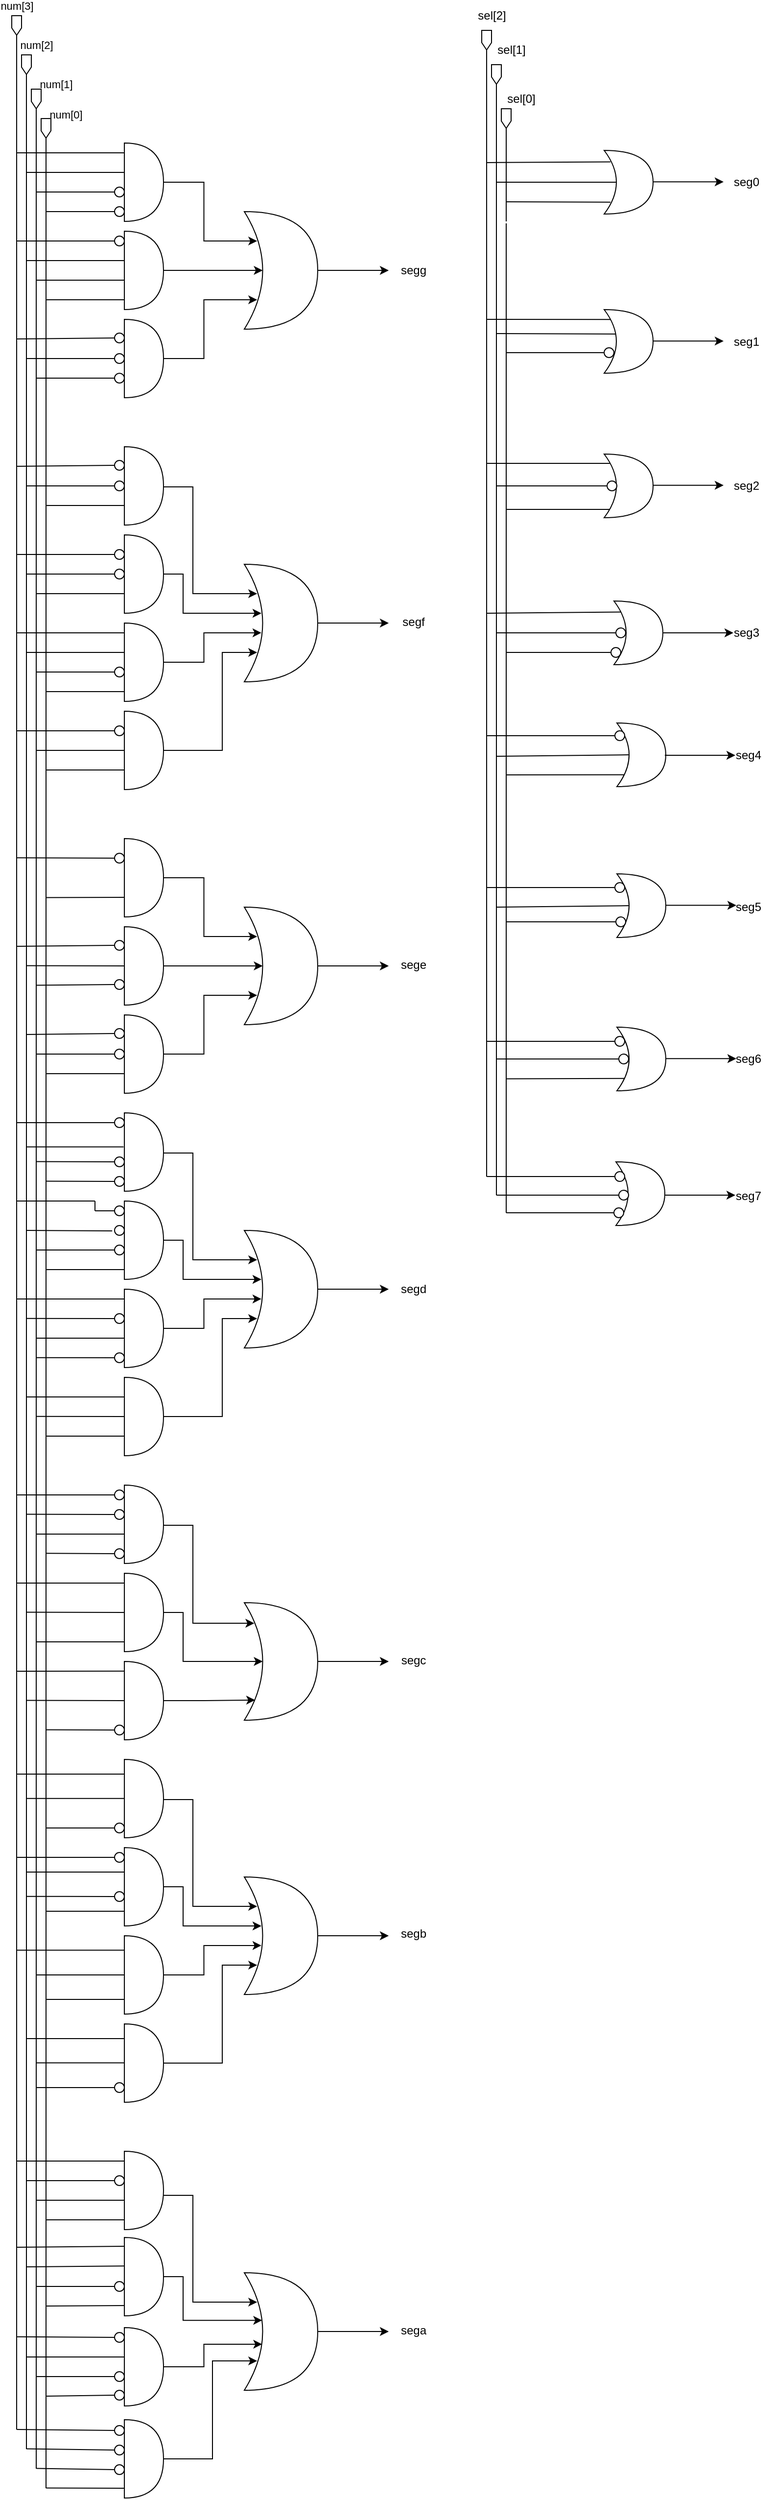 <mxfile version="26.0.16">
  <diagram name="Page-1" id="aV1SA9MMD2-bTEqijvaf">
    <mxGraphModel dx="1867" dy="1879" grid="1" gridSize="10" guides="1" tooltips="1" connect="1" arrows="1" fold="1" page="1" pageScale="1" pageWidth="1500" pageHeight="1169" math="0" shadow="0">
      <root>
        <mxCell id="0" />
        <mxCell id="1" parent="0" />
        <mxCell id="Bbd-Y3SnXmLpEQH7ZLkI-1" value="" style="endArrow=none;html=1;rounded=0;" parent="1" edge="1">
          <mxGeometry width="50" height="50" relative="1" as="geometry">
            <mxPoint x="110" y="-500" as="sourcePoint" />
            <mxPoint x="110" y="-380" as="targetPoint" />
          </mxGeometry>
        </mxCell>
        <mxCell id="Bbd-Y3SnXmLpEQH7ZLkI-37" value="num[3]" style="edgeLabel;html=1;align=center;verticalAlign=middle;resizable=0;points=[];rotation=0;" parent="Bbd-Y3SnXmLpEQH7ZLkI-1" vertex="1" connectable="0">
          <mxGeometry x="-0.317" y="3" relative="1" as="geometry">
            <mxPoint x="-3" y="-71" as="offset" />
          </mxGeometry>
        </mxCell>
        <mxCell id="Bbd-Y3SnXmLpEQH7ZLkI-141" style="edgeStyle=orthogonalEdgeStyle;rounded=0;orthogonalLoop=1;jettySize=auto;html=1;exitX=1;exitY=0.5;exitDx=0;exitDy=0;exitPerimeter=0;entryX=0.175;entryY=0.25;entryDx=0;entryDy=0;entryPerimeter=0;" parent="1" target="Bbd-Y3SnXmLpEQH7ZLkI-63" edge="1">
          <mxGeometry relative="1" as="geometry">
            <mxPoint x="350.005" y="1814" as="targetPoint" />
            <mxPoint x="254.38" y="1704" as="sourcePoint" />
            <Array as="points">
              <mxPoint x="254" y="1705" />
              <mxPoint x="290" y="1705" />
              <mxPoint x="290" y="1814" />
            </Array>
          </mxGeometry>
        </mxCell>
        <mxCell id="Bbd-Y3SnXmLpEQH7ZLkI-7" value="" style="shape=or;whiteSpace=wrap;html=1;" parent="1" vertex="1">
          <mxGeometry x="220" y="1934" width="40" height="80" as="geometry" />
        </mxCell>
        <mxCell id="Bbd-Y3SnXmLpEQH7ZLkI-38" value="" style="endArrow=none;html=1;rounded=0;" parent="1" edge="1">
          <mxGeometry width="50" height="50" relative="1" as="geometry">
            <mxPoint x="120" y="-460" as="sourcePoint" />
            <mxPoint x="120" y="-360" as="targetPoint" />
          </mxGeometry>
        </mxCell>
        <mxCell id="Bbd-Y3SnXmLpEQH7ZLkI-39" value="num[2]" style="edgeLabel;html=1;align=center;verticalAlign=middle;resizable=0;points=[];" parent="Bbd-Y3SnXmLpEQH7ZLkI-38" vertex="1" connectable="0">
          <mxGeometry x="-0.317" y="3" relative="1" as="geometry">
            <mxPoint x="7" y="-64" as="offset" />
          </mxGeometry>
        </mxCell>
        <mxCell id="Bbd-Y3SnXmLpEQH7ZLkI-47" value="" style="endArrow=none;html=1;rounded=0;" parent="1" edge="1">
          <mxGeometry width="50" height="50" relative="1" as="geometry">
            <mxPoint x="130" y="-430" as="sourcePoint" />
            <mxPoint x="130" y="-340" as="targetPoint" />
          </mxGeometry>
        </mxCell>
        <mxCell id="Bbd-Y3SnXmLpEQH7ZLkI-48" value="num[1]" style="edgeLabel;html=1;align=center;verticalAlign=middle;resizable=0;points=[];" parent="Bbd-Y3SnXmLpEQH7ZLkI-47" vertex="1" connectable="0">
          <mxGeometry x="-0.317" y="3" relative="1" as="geometry">
            <mxPoint x="17" y="-51" as="offset" />
          </mxGeometry>
        </mxCell>
        <mxCell id="Bbd-Y3SnXmLpEQH7ZLkI-49" value="" style="endArrow=none;html=1;rounded=0;" parent="1" edge="1">
          <mxGeometry width="50" height="50" relative="1" as="geometry">
            <mxPoint x="140" y="-400" as="sourcePoint" />
            <mxPoint x="140" y="-320" as="targetPoint" />
          </mxGeometry>
        </mxCell>
        <mxCell id="Bbd-Y3SnXmLpEQH7ZLkI-50" value="num[0]" style="edgeLabel;html=1;align=center;verticalAlign=middle;resizable=0;points=[];" parent="Bbd-Y3SnXmLpEQH7ZLkI-49" vertex="1" connectable="0">
          <mxGeometry x="-0.317" y="3" relative="1" as="geometry">
            <mxPoint x="17" y="-47" as="offset" />
          </mxGeometry>
        </mxCell>
        <mxCell id="Bbd-Y3SnXmLpEQH7ZLkI-51" value="" style="endArrow=none;html=1;rounded=0;" parent="1" edge="1">
          <mxGeometry width="50" height="50" relative="1" as="geometry">
            <mxPoint x="110" y="1944" as="sourcePoint" />
            <mxPoint x="110" y="-380" as="targetPoint" />
          </mxGeometry>
        </mxCell>
        <mxCell id="Bbd-Y3SnXmLpEQH7ZLkI-57" value="" style="endArrow=none;html=1;rounded=0;" parent="1" edge="1">
          <mxGeometry width="50" height="50" relative="1" as="geometry">
            <mxPoint x="120" y="1964" as="sourcePoint" />
            <mxPoint x="120" y="-360" as="targetPoint" />
          </mxGeometry>
        </mxCell>
        <mxCell id="Bbd-Y3SnXmLpEQH7ZLkI-58" value="" style="endArrow=none;html=1;rounded=0;" parent="1" edge="1">
          <mxGeometry width="50" height="50" relative="1" as="geometry">
            <mxPoint x="130" y="1984" as="sourcePoint" />
            <mxPoint x="130" y="-340" as="targetPoint" />
          </mxGeometry>
        </mxCell>
        <mxCell id="Bbd-Y3SnXmLpEQH7ZLkI-60" value="" style="endArrow=none;html=1;rounded=0;" parent="1" edge="1">
          <mxGeometry width="50" height="50" relative="1" as="geometry">
            <mxPoint x="140" y="2004" as="sourcePoint" />
            <mxPoint x="140" y="-320" as="targetPoint" />
          </mxGeometry>
        </mxCell>
        <mxCell id="Bbd-Y3SnXmLpEQH7ZLkI-479" style="edgeStyle=orthogonalEdgeStyle;rounded=0;orthogonalLoop=1;jettySize=auto;html=1;exitX=1;exitY=0.5;exitDx=0;exitDy=0;exitPerimeter=0;entryX=0.5;entryY=1;entryDx=0;entryDy=0;" parent="1" source="Bbd-Y3SnXmLpEQH7ZLkI-63" edge="1">
          <mxGeometry relative="1" as="geometry">
            <mxPoint x="490.0" y="1844" as="targetPoint" />
          </mxGeometry>
        </mxCell>
        <mxCell id="Bbd-Y3SnXmLpEQH7ZLkI-63" value="" style="shape=xor;whiteSpace=wrap;html=1;" parent="1" vertex="1">
          <mxGeometry x="342.5" y="1784" width="75" height="120" as="geometry" />
        </mxCell>
        <mxCell id="Bbd-Y3SnXmLpEQH7ZLkI-99" value="" style="endArrow=none;html=1;rounded=0;entryX=0;entryY=0.5;entryDx=0;entryDy=0;" parent="1" target="2vxnK_81wVWPnXpUkG2R-101" edge="1">
          <mxGeometry width="50" height="50" relative="1" as="geometry">
            <mxPoint x="110" y="1944" as="sourcePoint" />
            <mxPoint x="200" y="1944" as="targetPoint" />
          </mxGeometry>
        </mxCell>
        <mxCell id="Bbd-Y3SnXmLpEQH7ZLkI-100" value="" style="endArrow=none;html=1;rounded=0;entryX=0;entryY=0.5;entryDx=0;entryDy=0;" parent="1" target="2vxnK_81wVWPnXpUkG2R-102" edge="1">
          <mxGeometry width="50" height="50" relative="1" as="geometry">
            <mxPoint x="120" y="1963.74" as="sourcePoint" />
            <mxPoint x="200" y="1964" as="targetPoint" />
          </mxGeometry>
        </mxCell>
        <mxCell id="Bbd-Y3SnXmLpEQH7ZLkI-101" value="" style="endArrow=none;html=1;rounded=0;entryX=0;entryY=0.5;entryDx=0;entryDy=0;" parent="1" target="2vxnK_81wVWPnXpUkG2R-103" edge="1">
          <mxGeometry width="50" height="50" relative="1" as="geometry">
            <mxPoint x="130" y="1983.74" as="sourcePoint" />
            <mxPoint x="200" y="1984" as="targetPoint" />
          </mxGeometry>
        </mxCell>
        <mxCell id="Bbd-Y3SnXmLpEQH7ZLkI-102" value="" style="shape=or;whiteSpace=wrap;html=1;" parent="1" vertex="1">
          <mxGeometry x="220" y="1660" width="40" height="80" as="geometry" />
        </mxCell>
        <mxCell id="Bbd-Y3SnXmLpEQH7ZLkI-106" value="" style="endArrow=none;html=1;rounded=0;entryX=0;entryY=0.875;entryDx=0;entryDy=0;entryPerimeter=0;" parent="1" target="Bbd-Y3SnXmLpEQH7ZLkI-7" edge="1">
          <mxGeometry width="50" height="50" relative="1" as="geometry">
            <mxPoint x="140" y="2003.74" as="sourcePoint" />
            <mxPoint x="200" y="2004" as="targetPoint" />
          </mxGeometry>
        </mxCell>
        <mxCell id="Bbd-Y3SnXmLpEQH7ZLkI-111" value="" style="shape=or;whiteSpace=wrap;html=1;" parent="1" vertex="1">
          <mxGeometry x="220" y="1748" width="40" height="80" as="geometry" />
        </mxCell>
        <mxCell id="Bbd-Y3SnXmLpEQH7ZLkI-115" value="" style="shape=or;whiteSpace=wrap;html=1;" parent="1" vertex="1">
          <mxGeometry x="220" y="1840" width="40" height="80" as="geometry" />
        </mxCell>
        <mxCell id="Bbd-Y3SnXmLpEQH7ZLkI-119" value="" style="endArrow=none;html=1;rounded=0;entryX=0;entryY=0.375;entryDx=0;entryDy=0;entryPerimeter=0;" parent="1" target="Bbd-Y3SnXmLpEQH7ZLkI-115" edge="1">
          <mxGeometry width="50" height="50" relative="1" as="geometry">
            <mxPoint x="120" y="1870" as="sourcePoint" />
            <mxPoint x="200" y="1870" as="targetPoint" />
          </mxGeometry>
        </mxCell>
        <mxCell id="Bbd-Y3SnXmLpEQH7ZLkI-120" value="" style="endArrow=none;html=1;rounded=0;entryX=0;entryY=0.5;entryDx=0;entryDy=0;" parent="1" target="2vxnK_81wVWPnXpUkG2R-106" edge="1">
          <mxGeometry width="50" height="50" relative="1" as="geometry">
            <mxPoint x="130" y="1890" as="sourcePoint" />
            <mxPoint x="200" y="1890" as="targetPoint" />
          </mxGeometry>
        </mxCell>
        <mxCell id="Bbd-Y3SnXmLpEQH7ZLkI-121" value="" style="endArrow=none;html=1;rounded=0;entryX=0;entryY=0.5;entryDx=0;entryDy=0;" parent="1" target="2vxnK_81wVWPnXpUkG2R-105" edge="1">
          <mxGeometry width="50" height="50" relative="1" as="geometry">
            <mxPoint x="140" y="1910" as="sourcePoint" />
            <mxPoint x="200" y="1910" as="targetPoint" />
          </mxGeometry>
        </mxCell>
        <mxCell id="Bbd-Y3SnXmLpEQH7ZLkI-131" value="" style="endArrow=none;html=1;rounded=0;entryX=0;entryY=0.5;entryDx=0;entryDy=0;" parent="1" target="2vxnK_81wVWPnXpUkG2R-107" edge="1">
          <mxGeometry width="50" height="50" relative="1" as="geometry">
            <mxPoint x="110" y="1849.41" as="sourcePoint" />
            <mxPoint x="200" y="1850" as="targetPoint" />
          </mxGeometry>
        </mxCell>
        <mxCell id="Bbd-Y3SnXmLpEQH7ZLkI-132" value="" style="endArrow=none;html=1;rounded=0;entryX=-0.01;entryY=0.112;entryDx=0;entryDy=0;entryPerimeter=0;" parent="1" target="Bbd-Y3SnXmLpEQH7ZLkI-111" edge="1">
          <mxGeometry width="50" height="50" relative="1" as="geometry">
            <mxPoint x="110" y="1758" as="sourcePoint" />
            <mxPoint x="210" y="1748" as="targetPoint" />
          </mxGeometry>
        </mxCell>
        <mxCell id="Bbd-Y3SnXmLpEQH7ZLkI-133" value="" style="endArrow=none;html=1;rounded=0;entryX=-0.002;entryY=0.868;entryDx=0;entryDy=0;entryPerimeter=0;" parent="1" target="Bbd-Y3SnXmLpEQH7ZLkI-111" edge="1">
          <mxGeometry width="50" height="50" relative="1" as="geometry">
            <mxPoint x="140" y="1818" as="sourcePoint" />
            <mxPoint x="190" y="1788" as="targetPoint" />
          </mxGeometry>
        </mxCell>
        <mxCell id="Bbd-Y3SnXmLpEQH7ZLkI-134" value="" style="endArrow=none;html=1;rounded=0;entryX=0;entryY=0.5;entryDx=0;entryDy=0;" parent="1" target="2vxnK_81wVWPnXpUkG2R-108" edge="1">
          <mxGeometry width="50" height="50" relative="1" as="geometry">
            <mxPoint x="130" y="1798" as="sourcePoint" />
            <mxPoint x="200" y="1798" as="targetPoint" />
          </mxGeometry>
        </mxCell>
        <mxCell id="Bbd-Y3SnXmLpEQH7ZLkI-135" value="" style="endArrow=none;html=1;rounded=0;entryX=-0.006;entryY=0.364;entryDx=0;entryDy=0;entryPerimeter=0;" parent="1" target="Bbd-Y3SnXmLpEQH7ZLkI-111" edge="1">
          <mxGeometry width="50" height="50" relative="1" as="geometry">
            <mxPoint x="120" y="1778" as="sourcePoint" />
            <mxPoint x="220" y="1776" as="targetPoint" />
          </mxGeometry>
        </mxCell>
        <mxCell id="Bbd-Y3SnXmLpEQH7ZLkI-136" value="" style="endArrow=none;html=1;rounded=0;entryX=0;entryY=0.5;entryDx=0;entryDy=0;" parent="1" target="2vxnK_81wVWPnXpUkG2R-109" edge="1">
          <mxGeometry width="50" height="50" relative="1" as="geometry">
            <mxPoint x="120" y="1690" as="sourcePoint" />
            <mxPoint x="200" y="1690" as="targetPoint" />
          </mxGeometry>
        </mxCell>
        <mxCell id="Bbd-Y3SnXmLpEQH7ZLkI-137" value="" style="endArrow=none;html=1;rounded=0;" parent="1" edge="1">
          <mxGeometry width="50" height="50" relative="1" as="geometry">
            <mxPoint x="110" y="1670" as="sourcePoint" />
            <mxPoint x="220" y="1670" as="targetPoint" />
          </mxGeometry>
        </mxCell>
        <mxCell id="Bbd-Y3SnXmLpEQH7ZLkI-138" value="" style="endArrow=none;html=1;rounded=0;entryX=0;entryY=0.75;entryDx=0;entryDy=0;entryPerimeter=0;" parent="1" edge="1">
          <mxGeometry width="50" height="50" relative="1" as="geometry">
            <mxPoint x="130" y="1710" as="sourcePoint" />
            <mxPoint x="220" y="1710" as="targetPoint" />
          </mxGeometry>
        </mxCell>
        <mxCell id="Bbd-Y3SnXmLpEQH7ZLkI-139" value="" style="endArrow=none;html=1;rounded=0;" parent="1" edge="1">
          <mxGeometry width="50" height="50" relative="1" as="geometry">
            <mxPoint x="140" y="1730" as="sourcePoint" />
            <mxPoint x="220" y="1730" as="targetPoint" />
          </mxGeometry>
        </mxCell>
        <mxCell id="Bbd-Y3SnXmLpEQH7ZLkI-212" style="edgeStyle=orthogonalEdgeStyle;rounded=0;orthogonalLoop=1;jettySize=auto;html=1;exitX=1;exitY=0.5;exitDx=0;exitDy=0;exitPerimeter=0;entryX=0.136;entryY=0.179;entryDx=0;entryDy=0;entryPerimeter=0;" parent="1" target="Bbd-Y3SnXmLpEQH7ZLkI-214" edge="1">
          <mxGeometry relative="1" as="geometry">
            <mxPoint x="350.005" y="1130" as="targetPoint" />
            <mxPoint x="254.38" y="1020" as="sourcePoint" />
            <Array as="points">
              <mxPoint x="290" y="1021" />
              <mxPoint x="290" y="1121" />
              <mxPoint x="353" y="1121" />
            </Array>
          </mxGeometry>
        </mxCell>
        <mxCell id="Bbd-Y3SnXmLpEQH7ZLkI-213" value="" style="shape=or;whiteSpace=wrap;html=1;" parent="1" vertex="1">
          <mxGeometry x="220" y="980" width="40" height="80" as="geometry" />
        </mxCell>
        <mxCell id="Bbd-Y3SnXmLpEQH7ZLkI-481" style="edgeStyle=orthogonalEdgeStyle;rounded=0;orthogonalLoop=1;jettySize=auto;html=1;exitX=1;exitY=0.5;exitDx=0;exitDy=0;exitPerimeter=0;" parent="1" source="Bbd-Y3SnXmLpEQH7ZLkI-214" edge="1">
          <mxGeometry relative="1" as="geometry">
            <mxPoint x="490" y="1160" as="targetPoint" />
          </mxGeometry>
        </mxCell>
        <mxCell id="Bbd-Y3SnXmLpEQH7ZLkI-214" value="" style="shape=xor;whiteSpace=wrap;html=1;" parent="1" vertex="1">
          <mxGeometry x="342.5" y="1100" width="75" height="120" as="geometry" />
        </mxCell>
        <mxCell id="Bbd-Y3SnXmLpEQH7ZLkI-220" value="" style="shape=or;whiteSpace=wrap;html=1;" parent="1" vertex="1">
          <mxGeometry x="220" y="1160" width="40" height="80" as="geometry" />
        </mxCell>
        <mxCell id="Bbd-Y3SnXmLpEQH7ZLkI-222" style="edgeStyle=orthogonalEdgeStyle;rounded=0;orthogonalLoop=1;jettySize=auto;html=1;exitX=1;exitY=0.5;exitDx=0;exitDy=0;exitPerimeter=0;entryX=0.25;entryY=0.5;entryDx=0;entryDy=0;entryPerimeter=0;" parent="1" source="Bbd-Y3SnXmLpEQH7ZLkI-223" target="Bbd-Y3SnXmLpEQH7ZLkI-214" edge="1">
          <mxGeometry relative="1" as="geometry">
            <mxPoint x="280" y="1150" as="targetPoint" />
            <Array as="points">
              <mxPoint x="280" y="1110" />
              <mxPoint x="280" y="1160" />
            </Array>
          </mxGeometry>
        </mxCell>
        <mxCell id="Bbd-Y3SnXmLpEQH7ZLkI-223" value="" style="shape=or;whiteSpace=wrap;html=1;" parent="1" vertex="1">
          <mxGeometry x="220" y="1070" width="40" height="80" as="geometry" />
        </mxCell>
        <mxCell id="Bbd-Y3SnXmLpEQH7ZLkI-227" style="edgeStyle=orthogonalEdgeStyle;rounded=0;orthogonalLoop=1;jettySize=auto;html=1;exitX=1;exitY=0.5;exitDx=0;exitDy=0;exitPerimeter=0;entryX=0.147;entryY=0.828;entryDx=0;entryDy=0;entryPerimeter=0;" parent="1" source="Bbd-Y3SnXmLpEQH7ZLkI-220" target="Bbd-Y3SnXmLpEQH7ZLkI-214" edge="1">
          <mxGeometry relative="1" as="geometry" />
        </mxCell>
        <mxCell id="Bbd-Y3SnXmLpEQH7ZLkI-229" value="" style="endArrow=none;html=1;rounded=0;entryX=0;entryY=0.5;entryDx=0;entryDy=0;" parent="1" target="2vxnK_81wVWPnXpUkG2R-129" edge="1">
          <mxGeometry width="50" height="50" relative="1" as="geometry">
            <mxPoint x="110" y="990" as="sourcePoint" />
            <mxPoint x="200" y="990" as="targetPoint" />
          </mxGeometry>
        </mxCell>
        <mxCell id="Bbd-Y3SnXmLpEQH7ZLkI-230" value="" style="endArrow=none;html=1;rounded=0;entryX=0;entryY=0.5;entryDx=0;entryDy=0;" parent="1" target="2vxnK_81wVWPnXpUkG2R-141" edge="1">
          <mxGeometry width="50" height="50" relative="1" as="geometry">
            <mxPoint x="120" y="1009.8" as="sourcePoint" />
            <mxPoint x="200" y="1010" as="targetPoint" />
          </mxGeometry>
        </mxCell>
        <mxCell id="Bbd-Y3SnXmLpEQH7ZLkI-231" value="" style="endArrow=none;html=1;rounded=0;" parent="1" edge="1">
          <mxGeometry width="50" height="50" relative="1" as="geometry">
            <mxPoint x="130" y="1030" as="sourcePoint" />
            <mxPoint x="220" y="1030" as="targetPoint" />
          </mxGeometry>
        </mxCell>
        <mxCell id="Bbd-Y3SnXmLpEQH7ZLkI-232" value="" style="endArrow=none;html=1;rounded=0;entryX=0;entryY=0.5;entryDx=0;entryDy=0;" parent="1" target="2vxnK_81wVWPnXpUkG2R-128" edge="1">
          <mxGeometry width="50" height="50" relative="1" as="geometry">
            <mxPoint x="140" y="1049.6" as="sourcePoint" />
            <mxPoint x="200" y="1050" as="targetPoint" />
          </mxGeometry>
        </mxCell>
        <mxCell id="Bbd-Y3SnXmLpEQH7ZLkI-233" value="" style="endArrow=none;html=1;rounded=0;" parent="1" edge="1">
          <mxGeometry width="50" height="50" relative="1" as="geometry">
            <mxPoint x="110" y="1080" as="sourcePoint" />
            <mxPoint x="220" y="1080" as="targetPoint" />
          </mxGeometry>
        </mxCell>
        <mxCell id="Bbd-Y3SnXmLpEQH7ZLkI-234" value="" style="endArrow=none;html=1;rounded=0;" parent="1" edge="1">
          <mxGeometry width="50" height="50" relative="1" as="geometry">
            <mxPoint x="120" y="1109.78" as="sourcePoint" />
            <mxPoint x="220" y="1110" as="targetPoint" />
          </mxGeometry>
        </mxCell>
        <mxCell id="Bbd-Y3SnXmLpEQH7ZLkI-235" value="" style="endArrow=none;html=1;rounded=0;entryX=0;entryY=0.75;entryDx=0;entryDy=0;entryPerimeter=0;" parent="1" edge="1">
          <mxGeometry width="50" height="50" relative="1" as="geometry">
            <mxPoint x="130" y="1140" as="sourcePoint" />
            <mxPoint x="220" y="1140.0" as="targetPoint" />
          </mxGeometry>
        </mxCell>
        <mxCell id="Bbd-Y3SnXmLpEQH7ZLkI-236" value="" style="endArrow=none;html=1;rounded=0;entryX=-0.012;entryY=0.123;entryDx=0;entryDy=0;entryPerimeter=0;" parent="1" target="Bbd-Y3SnXmLpEQH7ZLkI-220" edge="1">
          <mxGeometry width="50" height="50" relative="1" as="geometry">
            <mxPoint x="110" y="1170" as="sourcePoint" />
            <mxPoint x="160" y="1150" as="targetPoint" />
          </mxGeometry>
        </mxCell>
        <mxCell id="Bbd-Y3SnXmLpEQH7ZLkI-237" value="" style="endArrow=none;html=1;rounded=0;" parent="1" edge="1">
          <mxGeometry width="50" height="50" relative="1" as="geometry">
            <mxPoint x="120" y="1199.81" as="sourcePoint" />
            <mxPoint x="220" y="1200" as="targetPoint" />
          </mxGeometry>
        </mxCell>
        <mxCell id="Bbd-Y3SnXmLpEQH7ZLkI-238" value="" style="endArrow=none;html=1;rounded=0;entryX=0;entryY=0.5;entryDx=0;entryDy=0;" parent="1" target="2vxnK_81wVWPnXpUkG2R-127" edge="1">
          <mxGeometry width="50" height="50" relative="1" as="geometry">
            <mxPoint x="140" y="1229.81" as="sourcePoint" />
            <mxPoint x="200" y="1230" as="targetPoint" />
          </mxGeometry>
        </mxCell>
        <mxCell id="Bbd-Y3SnXmLpEQH7ZLkI-239" style="edgeStyle=orthogonalEdgeStyle;rounded=0;orthogonalLoop=1;jettySize=auto;html=1;exitX=1;exitY=0.5;exitDx=0;exitDy=0;exitPerimeter=0;entryX=0.175;entryY=0.25;entryDx=0;entryDy=0;entryPerimeter=0;" parent="1" target="Bbd-Y3SnXmLpEQH7ZLkI-241" edge="1">
          <mxGeometry relative="1" as="geometry">
            <mxPoint x="350.005" y="750" as="targetPoint" />
            <mxPoint x="254.38" y="640" as="sourcePoint" />
            <Array as="points">
              <mxPoint x="254" y="641" />
              <mxPoint x="290" y="641" />
              <mxPoint x="290" y="750" />
            </Array>
          </mxGeometry>
        </mxCell>
        <mxCell id="Bbd-Y3SnXmLpEQH7ZLkI-240" value="" style="shape=or;whiteSpace=wrap;html=1;" parent="1" vertex="1">
          <mxGeometry x="220" y="600" width="40" height="80" as="geometry" />
        </mxCell>
        <mxCell id="Bbd-Y3SnXmLpEQH7ZLkI-482" style="edgeStyle=orthogonalEdgeStyle;rounded=0;orthogonalLoop=1;jettySize=auto;html=1;exitX=1;exitY=0.5;exitDx=0;exitDy=0;exitPerimeter=0;entryX=0.5;entryY=1;entryDx=0;entryDy=0;" parent="1" source="Bbd-Y3SnXmLpEQH7ZLkI-241" edge="1">
          <mxGeometry relative="1" as="geometry">
            <mxPoint x="490" y="780" as="targetPoint" />
          </mxGeometry>
        </mxCell>
        <mxCell id="Bbd-Y3SnXmLpEQH7ZLkI-241" value="" style="shape=xor;whiteSpace=wrap;html=1;" parent="1" vertex="1">
          <mxGeometry x="342.5" y="720" width="75" height="120" as="geometry" />
        </mxCell>
        <mxCell id="Bbd-Y3SnXmLpEQH7ZLkI-245" value="" style="shape=or;whiteSpace=wrap;html=1;" parent="1" vertex="1">
          <mxGeometry x="220" y="870" width="40" height="80" as="geometry" />
        </mxCell>
        <mxCell id="Bbd-Y3SnXmLpEQH7ZLkI-247" value="" style="shape=or;whiteSpace=wrap;html=1;" parent="1" vertex="1">
          <mxGeometry x="220" y="780" width="40" height="80" as="geometry" />
        </mxCell>
        <mxCell id="Bbd-Y3SnXmLpEQH7ZLkI-249" style="edgeStyle=orthogonalEdgeStyle;rounded=0;orthogonalLoop=1;jettySize=auto;html=1;exitX=1;exitY=0.5;exitDx=0;exitDy=0;exitPerimeter=0;entryX=0.233;entryY=0.417;entryDx=0;entryDy=0;entryPerimeter=0;" parent="1" source="Bbd-Y3SnXmLpEQH7ZLkI-250" target="Bbd-Y3SnXmLpEQH7ZLkI-241" edge="1">
          <mxGeometry relative="1" as="geometry">
            <mxPoint x="280" y="770" as="targetPoint" />
            <Array as="points">
              <mxPoint x="280" y="730" />
              <mxPoint x="280" y="770" />
            </Array>
          </mxGeometry>
        </mxCell>
        <mxCell id="Bbd-Y3SnXmLpEQH7ZLkI-250" value="" style="shape=or;whiteSpace=wrap;html=1;" parent="1" vertex="1">
          <mxGeometry x="220" y="690" width="40" height="80" as="geometry" />
        </mxCell>
        <mxCell id="Bbd-Y3SnXmLpEQH7ZLkI-254" style="edgeStyle=orthogonalEdgeStyle;rounded=0;orthogonalLoop=1;jettySize=auto;html=1;exitX=1;exitY=0.5;exitDx=0;exitDy=0;exitPerimeter=0;entryX=0.233;entryY=0.583;entryDx=0;entryDy=0;entryPerimeter=0;" parent="1" source="Bbd-Y3SnXmLpEQH7ZLkI-247" target="Bbd-Y3SnXmLpEQH7ZLkI-241" edge="1">
          <mxGeometry relative="1" as="geometry" />
        </mxCell>
        <mxCell id="Bbd-Y3SnXmLpEQH7ZLkI-255" style="edgeStyle=orthogonalEdgeStyle;rounded=0;orthogonalLoop=1;jettySize=auto;html=1;exitX=1;exitY=0.5;exitDx=0;exitDy=0;exitPerimeter=0;entryX=0.175;entryY=0.75;entryDx=0;entryDy=0;entryPerimeter=0;" parent="1" source="Bbd-Y3SnXmLpEQH7ZLkI-245" target="Bbd-Y3SnXmLpEQH7ZLkI-241" edge="1">
          <mxGeometry relative="1" as="geometry">
            <Array as="points">
              <mxPoint x="320" y="910" />
              <mxPoint x="320" y="810" />
            </Array>
          </mxGeometry>
        </mxCell>
        <mxCell id="Bbd-Y3SnXmLpEQH7ZLkI-258" value="" style="endArrow=none;html=1;rounded=0;entryX=0;entryY=0.5;entryDx=0;entryDy=0;" parent="1" target="2vxnK_81wVWPnXpUkG2R-137" edge="1">
          <mxGeometry width="50" height="50" relative="1" as="geometry">
            <mxPoint x="110" y="610" as="sourcePoint" />
            <mxPoint x="200" y="610" as="targetPoint" />
          </mxGeometry>
        </mxCell>
        <mxCell id="Bbd-Y3SnXmLpEQH7ZLkI-259" value="" style="endArrow=none;html=1;rounded=0;entryX=-0.021;entryY=0.435;entryDx=0;entryDy=0;entryPerimeter=0;" parent="1" target="Bbd-Y3SnXmLpEQH7ZLkI-240" edge="1">
          <mxGeometry width="50" height="50" relative="1" as="geometry">
            <mxPoint x="120" y="634.71" as="sourcePoint" />
            <mxPoint x="210" y="634.71" as="targetPoint" />
          </mxGeometry>
        </mxCell>
        <mxCell id="Bbd-Y3SnXmLpEQH7ZLkI-260" value="" style="endArrow=none;html=1;rounded=0;entryX=0;entryY=0.5;entryDx=0;entryDy=0;" parent="1" target="2vxnK_81wVWPnXpUkG2R-136" edge="1">
          <mxGeometry width="50" height="50" relative="1" as="geometry">
            <mxPoint x="130" y="649.71" as="sourcePoint" />
            <mxPoint x="200" y="650" as="targetPoint" />
          </mxGeometry>
        </mxCell>
        <mxCell id="Bbd-Y3SnXmLpEQH7ZLkI-261" value="" style="endArrow=none;html=1;rounded=0;entryX=0;entryY=0.5;entryDx=0;entryDy=0;" parent="1" target="2vxnK_81wVWPnXpUkG2R-135" edge="1">
          <mxGeometry width="50" height="50" relative="1" as="geometry">
            <mxPoint x="140" y="669.71" as="sourcePoint" />
            <mxPoint x="200" y="670" as="targetPoint" />
          </mxGeometry>
        </mxCell>
        <mxCell id="Bbd-Y3SnXmLpEQH7ZLkI-262" value="" style="endArrow=none;html=1;rounded=0;" parent="1" edge="1">
          <mxGeometry width="50" height="50" relative="1" as="geometry">
            <mxPoint x="110" y="690" as="sourcePoint" />
            <mxPoint x="190" y="690" as="targetPoint" />
          </mxGeometry>
        </mxCell>
        <mxCell id="Bbd-Y3SnXmLpEQH7ZLkI-263" value="" style="endArrow=none;html=1;rounded=0;" parent="1" edge="1">
          <mxGeometry width="50" height="50" relative="1" as="geometry">
            <mxPoint x="190" y="700" as="sourcePoint" />
            <mxPoint x="190" y="690" as="targetPoint" />
          </mxGeometry>
        </mxCell>
        <mxCell id="Bbd-Y3SnXmLpEQH7ZLkI-264" value="" style="endArrow=none;html=1;rounded=0;entryX=0;entryY=0.5;entryDx=0;entryDy=0;" parent="1" target="2vxnK_81wVWPnXpUkG2R-134" edge="1">
          <mxGeometry width="50" height="50" relative="1" as="geometry">
            <mxPoint x="190" y="700" as="sourcePoint" />
            <mxPoint x="200.0" y="700" as="targetPoint" />
          </mxGeometry>
        </mxCell>
        <mxCell id="Bbd-Y3SnXmLpEQH7ZLkI-265" value="" style="endArrow=none;html=1;rounded=0;entryX=-0.239;entryY=0.544;entryDx=0;entryDy=0;entryPerimeter=0;" parent="1" target="2vxnK_81wVWPnXpUkG2R-133" edge="1">
          <mxGeometry width="50" height="50" relative="1" as="geometry">
            <mxPoint x="120" y="720" as="sourcePoint" />
            <mxPoint x="200" y="720" as="targetPoint" />
          </mxGeometry>
        </mxCell>
        <mxCell id="Bbd-Y3SnXmLpEQH7ZLkI-266" value="" style="endArrow=none;html=1;rounded=0;entryX=0;entryY=0.5;entryDx=0;entryDy=0;" parent="1" target="2vxnK_81wVWPnXpUkG2R-132" edge="1">
          <mxGeometry width="50" height="50" relative="1" as="geometry">
            <mxPoint x="130" y="740" as="sourcePoint" />
            <mxPoint x="200" y="740" as="targetPoint" />
          </mxGeometry>
        </mxCell>
        <mxCell id="Bbd-Y3SnXmLpEQH7ZLkI-267" value="" style="endArrow=none;html=1;rounded=0;" parent="1" edge="1">
          <mxGeometry width="50" height="50" relative="1" as="geometry">
            <mxPoint x="140" y="760" as="sourcePoint" />
            <mxPoint x="220" y="760" as="targetPoint" />
          </mxGeometry>
        </mxCell>
        <mxCell id="Bbd-Y3SnXmLpEQH7ZLkI-268" value="" style="endArrow=none;html=1;rounded=0;" parent="1" edge="1">
          <mxGeometry width="50" height="50" relative="1" as="geometry">
            <mxPoint x="110" y="790" as="sourcePoint" />
            <mxPoint x="220" y="790" as="targetPoint" />
          </mxGeometry>
        </mxCell>
        <mxCell id="Bbd-Y3SnXmLpEQH7ZLkI-269" value="" style="endArrow=none;html=1;rounded=0;entryX=0;entryY=0.5;entryDx=0;entryDy=0;" parent="1" target="2vxnK_81wVWPnXpUkG2R-131" edge="1">
          <mxGeometry width="50" height="50" relative="1" as="geometry">
            <mxPoint x="120" y="809.84" as="sourcePoint" />
            <mxPoint x="200" y="810" as="targetPoint" />
          </mxGeometry>
        </mxCell>
        <mxCell id="Bbd-Y3SnXmLpEQH7ZLkI-270" value="" style="endArrow=none;html=1;rounded=0;" parent="1" edge="1">
          <mxGeometry width="50" height="50" relative="1" as="geometry">
            <mxPoint x="130" y="830" as="sourcePoint" />
            <mxPoint x="220" y="830" as="targetPoint" />
          </mxGeometry>
        </mxCell>
        <mxCell id="Bbd-Y3SnXmLpEQH7ZLkI-273" value="" style="endArrow=none;html=1;rounded=0;entryX=0;entryY=0.5;entryDx=0;entryDy=0;" parent="1" target="2vxnK_81wVWPnXpUkG2R-130" edge="1">
          <mxGeometry width="50" height="50" relative="1" as="geometry">
            <mxPoint x="130" y="849.84" as="sourcePoint" />
            <mxPoint x="200" y="850" as="targetPoint" />
          </mxGeometry>
        </mxCell>
        <mxCell id="Bbd-Y3SnXmLpEQH7ZLkI-274" value="" style="endArrow=none;html=1;rounded=0;" parent="1" edge="1">
          <mxGeometry width="50" height="50" relative="1" as="geometry">
            <mxPoint x="120" y="890" as="sourcePoint" />
            <mxPoint x="220" y="890" as="targetPoint" />
          </mxGeometry>
        </mxCell>
        <mxCell id="Bbd-Y3SnXmLpEQH7ZLkI-275" value="" style="endArrow=none;html=1;rounded=0;" parent="1" edge="1">
          <mxGeometry width="50" height="50" relative="1" as="geometry">
            <mxPoint x="130" y="909.84" as="sourcePoint" />
            <mxPoint x="220" y="910" as="targetPoint" />
          </mxGeometry>
        </mxCell>
        <mxCell id="Bbd-Y3SnXmLpEQH7ZLkI-276" value="" style="endArrow=none;html=1;rounded=0;" parent="1" edge="1">
          <mxGeometry width="50" height="50" relative="1" as="geometry">
            <mxPoint x="140" y="930" as="sourcePoint" />
            <mxPoint x="220" y="930" as="targetPoint" />
          </mxGeometry>
        </mxCell>
        <mxCell id="Bbd-Y3SnXmLpEQH7ZLkI-278" value="" style="shape=or;whiteSpace=wrap;html=1;" parent="1" vertex="1">
          <mxGeometry x="220" y="320" width="40" height="80" as="geometry" />
        </mxCell>
        <mxCell id="Bbd-Y3SnXmLpEQH7ZLkI-483" style="edgeStyle=orthogonalEdgeStyle;rounded=0;orthogonalLoop=1;jettySize=auto;html=1;exitX=1;exitY=0.5;exitDx=0;exitDy=0;exitPerimeter=0;entryX=0.5;entryY=1;entryDx=0;entryDy=0;" parent="1" source="Bbd-Y3SnXmLpEQH7ZLkI-279" edge="1">
          <mxGeometry relative="1" as="geometry">
            <mxPoint x="490" y="450" as="targetPoint" />
          </mxGeometry>
        </mxCell>
        <mxCell id="Bbd-Y3SnXmLpEQH7ZLkI-279" value="" style="shape=xor;whiteSpace=wrap;html=1;" parent="1" vertex="1">
          <mxGeometry x="342.5" y="390" width="75" height="120" as="geometry" />
        </mxCell>
        <mxCell id="Bbd-Y3SnXmLpEQH7ZLkI-284" value="" style="shape=or;whiteSpace=wrap;html=1;" parent="1" vertex="1">
          <mxGeometry x="220" y="500" width="40" height="80" as="geometry" />
        </mxCell>
        <mxCell id="Bbd-Y3SnXmLpEQH7ZLkI-287" value="" style="shape=or;whiteSpace=wrap;html=1;" parent="1" vertex="1">
          <mxGeometry x="220" y="410" width="40" height="80" as="geometry" />
        </mxCell>
        <mxCell id="Bbd-Y3SnXmLpEQH7ZLkI-295" value="" style="endArrow=none;html=1;rounded=0;entryX=0;entryY=0.5;entryDx=0;entryDy=0;" parent="1" target="2vxnK_81wVWPnXpUkG2R-144" edge="1">
          <mxGeometry width="50" height="50" relative="1" as="geometry">
            <mxPoint x="110" y="339.66" as="sourcePoint" />
            <mxPoint x="200" y="339.66" as="targetPoint" />
          </mxGeometry>
        </mxCell>
        <mxCell id="Bbd-Y3SnXmLpEQH7ZLkI-296" value="" style="endArrow=none;html=1;rounded=0;" parent="1" edge="1">
          <mxGeometry width="50" height="50" relative="1" as="geometry">
            <mxPoint x="140" y="380.31" as="sourcePoint" />
            <mxPoint x="220" y="380" as="targetPoint" />
          </mxGeometry>
        </mxCell>
        <mxCell id="Bbd-Y3SnXmLpEQH7ZLkI-297" value="" style="endArrow=none;html=1;rounded=0;entryX=0;entryY=0.5;entryDx=0;entryDy=0;" parent="1" target="2vxnK_81wVWPnXpUkG2R-143" edge="1">
          <mxGeometry width="50" height="50" relative="1" as="geometry">
            <mxPoint x="110" y="430" as="sourcePoint" />
            <mxPoint x="200" y="430" as="targetPoint" />
          </mxGeometry>
        </mxCell>
        <mxCell id="Bbd-Y3SnXmLpEQH7ZLkI-298" value="" style="endArrow=none;html=1;rounded=0;entryX=0;entryY=0.5;entryDx=0;entryDy=0;entryPerimeter=0;" parent="1" target="Bbd-Y3SnXmLpEQH7ZLkI-287" edge="1">
          <mxGeometry width="50" height="50" relative="1" as="geometry">
            <mxPoint x="120" y="449.76" as="sourcePoint" />
            <mxPoint x="210" y="449.76" as="targetPoint" />
          </mxGeometry>
        </mxCell>
        <mxCell id="Bbd-Y3SnXmLpEQH7ZLkI-299" value="" style="endArrow=none;html=1;rounded=0;entryX=0;entryY=0.5;entryDx=0;entryDy=0;" parent="1" target="2vxnK_81wVWPnXpUkG2R-142" edge="1">
          <mxGeometry width="50" height="50" relative="1" as="geometry">
            <mxPoint x="130" y="469.76" as="sourcePoint" />
            <mxPoint x="200" y="470" as="targetPoint" />
          </mxGeometry>
        </mxCell>
        <mxCell id="Bbd-Y3SnXmLpEQH7ZLkI-300" value="" style="endArrow=none;html=1;rounded=0;entryX=0;entryY=0.5;entryDx=0;entryDy=0;" parent="1" target="2vxnK_81wVWPnXpUkG2R-140" edge="1">
          <mxGeometry width="50" height="50" relative="1" as="geometry">
            <mxPoint x="120" y="520" as="sourcePoint" />
            <mxPoint x="200" y="520" as="targetPoint" />
          </mxGeometry>
        </mxCell>
        <mxCell id="Bbd-Y3SnXmLpEQH7ZLkI-301" value="" style="endArrow=none;html=1;rounded=0;entryX=0;entryY=0.5;entryDx=0;entryDy=0;" parent="1" target="2vxnK_81wVWPnXpUkG2R-139" edge="1">
          <mxGeometry width="50" height="50" relative="1" as="geometry">
            <mxPoint x="130" y="540" as="sourcePoint" />
            <mxPoint x="200" y="540" as="targetPoint" />
          </mxGeometry>
        </mxCell>
        <mxCell id="Bbd-Y3SnXmLpEQH7ZLkI-302" value="" style="endArrow=none;html=1;rounded=0;" parent="1" edge="1">
          <mxGeometry width="50" height="50" relative="1" as="geometry">
            <mxPoint x="140" y="560" as="sourcePoint" />
            <mxPoint x="220" y="560" as="targetPoint" />
          </mxGeometry>
        </mxCell>
        <mxCell id="Bbd-Y3SnXmLpEQH7ZLkI-303" style="edgeStyle=orthogonalEdgeStyle;rounded=0;orthogonalLoop=1;jettySize=auto;html=1;exitX=1;exitY=0.5;exitDx=0;exitDy=0;exitPerimeter=0;entryX=0.175;entryY=0.25;entryDx=0;entryDy=0;entryPerimeter=0;" parent="1" source="Bbd-Y3SnXmLpEQH7ZLkI-278" target="Bbd-Y3SnXmLpEQH7ZLkI-279" edge="1">
          <mxGeometry relative="1" as="geometry" />
        </mxCell>
        <mxCell id="Bbd-Y3SnXmLpEQH7ZLkI-304" style="edgeStyle=orthogonalEdgeStyle;rounded=0;orthogonalLoop=1;jettySize=auto;html=1;exitX=1;exitY=0.5;exitDx=0;exitDy=0;exitPerimeter=0;entryX=0.25;entryY=0.5;entryDx=0;entryDy=0;entryPerimeter=0;" parent="1" source="Bbd-Y3SnXmLpEQH7ZLkI-287" target="Bbd-Y3SnXmLpEQH7ZLkI-279" edge="1">
          <mxGeometry relative="1" as="geometry" />
        </mxCell>
        <mxCell id="Bbd-Y3SnXmLpEQH7ZLkI-305" style="edgeStyle=orthogonalEdgeStyle;rounded=0;orthogonalLoop=1;jettySize=auto;html=1;exitX=1;exitY=0.5;exitDx=0;exitDy=0;exitPerimeter=0;entryX=0.175;entryY=0.75;entryDx=0;entryDy=0;entryPerimeter=0;" parent="1" source="Bbd-Y3SnXmLpEQH7ZLkI-284" target="Bbd-Y3SnXmLpEQH7ZLkI-279" edge="1">
          <mxGeometry relative="1" as="geometry" />
        </mxCell>
        <mxCell id="Bbd-Y3SnXmLpEQH7ZLkI-306" style="edgeStyle=orthogonalEdgeStyle;rounded=0;orthogonalLoop=1;jettySize=auto;html=1;exitX=1;exitY=0.5;exitDx=0;exitDy=0;exitPerimeter=0;entryX=0.175;entryY=0.25;entryDx=0;entryDy=0;entryPerimeter=0;" parent="1" target="Bbd-Y3SnXmLpEQH7ZLkI-308" edge="1">
          <mxGeometry relative="1" as="geometry">
            <mxPoint x="350.005" y="70" as="targetPoint" />
            <mxPoint x="254.38" y="-40" as="sourcePoint" />
            <Array as="points">
              <mxPoint x="254" y="-39" />
              <mxPoint x="290" y="-39" />
              <mxPoint x="290" y="70" />
            </Array>
          </mxGeometry>
        </mxCell>
        <mxCell id="Bbd-Y3SnXmLpEQH7ZLkI-307" value="" style="shape=or;whiteSpace=wrap;html=1;" parent="1" vertex="1">
          <mxGeometry x="220" y="-80" width="40" height="80" as="geometry" />
        </mxCell>
        <mxCell id="Bbd-Y3SnXmLpEQH7ZLkI-484" style="edgeStyle=orthogonalEdgeStyle;rounded=0;orthogonalLoop=1;jettySize=auto;html=1;exitX=1;exitY=0.5;exitDx=0;exitDy=0;exitPerimeter=0;entryX=0.5;entryY=1;entryDx=0;entryDy=0;" parent="1" source="Bbd-Y3SnXmLpEQH7ZLkI-308" edge="1">
          <mxGeometry relative="1" as="geometry">
            <mxPoint x="490.0" y="100" as="targetPoint" />
          </mxGeometry>
        </mxCell>
        <mxCell id="Bbd-Y3SnXmLpEQH7ZLkI-308" value="" style="shape=xor;whiteSpace=wrap;html=1;" parent="1" vertex="1">
          <mxGeometry x="342.5" y="40" width="75" height="120" as="geometry" />
        </mxCell>
        <mxCell id="Bbd-Y3SnXmLpEQH7ZLkI-312" value="" style="shape=or;whiteSpace=wrap;html=1;" parent="1" vertex="1">
          <mxGeometry x="220" y="190" width="40" height="80" as="geometry" />
        </mxCell>
        <mxCell id="Bbd-Y3SnXmLpEQH7ZLkI-314" value="" style="shape=or;whiteSpace=wrap;html=1;" parent="1" vertex="1">
          <mxGeometry x="220" y="100" width="40" height="80" as="geometry" />
        </mxCell>
        <mxCell id="Bbd-Y3SnXmLpEQH7ZLkI-316" style="edgeStyle=orthogonalEdgeStyle;rounded=0;orthogonalLoop=1;jettySize=auto;html=1;exitX=1;exitY=0.5;exitDx=0;exitDy=0;exitPerimeter=0;entryX=0.233;entryY=0.417;entryDx=0;entryDy=0;entryPerimeter=0;" parent="1" source="Bbd-Y3SnXmLpEQH7ZLkI-317" target="Bbd-Y3SnXmLpEQH7ZLkI-308" edge="1">
          <mxGeometry relative="1" as="geometry">
            <mxPoint x="280" y="90" as="targetPoint" />
            <Array as="points">
              <mxPoint x="280" y="50" />
              <mxPoint x="280" y="90" />
            </Array>
          </mxGeometry>
        </mxCell>
        <mxCell id="Bbd-Y3SnXmLpEQH7ZLkI-317" value="" style="shape=or;whiteSpace=wrap;html=1;" parent="1" vertex="1">
          <mxGeometry x="220" y="10" width="40" height="80" as="geometry" />
        </mxCell>
        <mxCell id="Bbd-Y3SnXmLpEQH7ZLkI-321" style="edgeStyle=orthogonalEdgeStyle;rounded=0;orthogonalLoop=1;jettySize=auto;html=1;exitX=1;exitY=0.5;exitDx=0;exitDy=0;exitPerimeter=0;entryX=0.233;entryY=0.583;entryDx=0;entryDy=0;entryPerimeter=0;" parent="1" source="Bbd-Y3SnXmLpEQH7ZLkI-314" target="Bbd-Y3SnXmLpEQH7ZLkI-308" edge="1">
          <mxGeometry relative="1" as="geometry" />
        </mxCell>
        <mxCell id="Bbd-Y3SnXmLpEQH7ZLkI-322" style="edgeStyle=orthogonalEdgeStyle;rounded=0;orthogonalLoop=1;jettySize=auto;html=1;exitX=1;exitY=0.5;exitDx=0;exitDy=0;exitPerimeter=0;entryX=0.175;entryY=0.75;entryDx=0;entryDy=0;entryPerimeter=0;" parent="1" source="Bbd-Y3SnXmLpEQH7ZLkI-312" target="Bbd-Y3SnXmLpEQH7ZLkI-308" edge="1">
          <mxGeometry relative="1" as="geometry">
            <Array as="points">
              <mxPoint x="320" y="230" />
              <mxPoint x="320" y="130" />
            </Array>
          </mxGeometry>
        </mxCell>
        <mxCell id="Bbd-Y3SnXmLpEQH7ZLkI-324" value="" style="endArrow=none;html=1;rounded=0;entryX=0;entryY=0.5;entryDx=0;entryDy=0;" parent="1" target="2vxnK_81wVWPnXpUkG2R-151" edge="1">
          <mxGeometry width="50" height="50" relative="1" as="geometry">
            <mxPoint x="110" y="-60" as="sourcePoint" />
            <mxPoint x="200" y="-60" as="targetPoint" />
          </mxGeometry>
        </mxCell>
        <mxCell id="Bbd-Y3SnXmLpEQH7ZLkI-325" value="" style="endArrow=none;html=1;rounded=0;entryX=0;entryY=0.5;entryDx=0;entryDy=0;" parent="1" target="2vxnK_81wVWPnXpUkG2R-150" edge="1">
          <mxGeometry width="50" height="50" relative="1" as="geometry">
            <mxPoint x="120" y="-40" as="sourcePoint" />
            <mxPoint x="200" y="-40" as="targetPoint" />
          </mxGeometry>
        </mxCell>
        <mxCell id="Bbd-Y3SnXmLpEQH7ZLkI-326" value="" style="endArrow=none;html=1;rounded=0;" parent="1" edge="1">
          <mxGeometry width="50" height="50" relative="1" as="geometry">
            <mxPoint x="140" y="-20" as="sourcePoint" />
            <mxPoint x="220" y="-20" as="targetPoint" />
          </mxGeometry>
        </mxCell>
        <mxCell id="Bbd-Y3SnXmLpEQH7ZLkI-327" value="" style="endArrow=none;html=1;rounded=0;entryX=0;entryY=0.5;entryDx=0;entryDy=0;" parent="1" target="2vxnK_81wVWPnXpUkG2R-149" edge="1">
          <mxGeometry width="50" height="50" relative="1" as="geometry">
            <mxPoint x="110" y="30" as="sourcePoint" />
            <mxPoint x="200" y="30" as="targetPoint" />
          </mxGeometry>
        </mxCell>
        <mxCell id="Bbd-Y3SnXmLpEQH7ZLkI-328" value="" style="endArrow=none;html=1;rounded=0;entryX=0;entryY=0.5;entryDx=0;entryDy=0;" parent="1" target="2vxnK_81wVWPnXpUkG2R-148" edge="1">
          <mxGeometry width="50" height="50" relative="1" as="geometry">
            <mxPoint x="120" y="50" as="sourcePoint" />
            <mxPoint x="200" y="50" as="targetPoint" />
          </mxGeometry>
        </mxCell>
        <mxCell id="Bbd-Y3SnXmLpEQH7ZLkI-329" value="" style="endArrow=none;html=1;rounded=0;" parent="1" edge="1">
          <mxGeometry width="50" height="50" relative="1" as="geometry">
            <mxPoint x="130" y="70" as="sourcePoint" />
            <mxPoint x="220" y="70" as="targetPoint" />
          </mxGeometry>
        </mxCell>
        <mxCell id="Bbd-Y3SnXmLpEQH7ZLkI-330" value="" style="endArrow=none;html=1;rounded=0;" parent="1" edge="1">
          <mxGeometry width="50" height="50" relative="1" as="geometry">
            <mxPoint x="110" y="110" as="sourcePoint" />
            <mxPoint x="220" y="110" as="targetPoint" />
          </mxGeometry>
        </mxCell>
        <mxCell id="Bbd-Y3SnXmLpEQH7ZLkI-331" value="" style="endArrow=none;html=1;rounded=0;" parent="1" edge="1">
          <mxGeometry width="50" height="50" relative="1" as="geometry">
            <mxPoint x="120" y="130" as="sourcePoint" />
            <mxPoint x="220" y="130" as="targetPoint" />
          </mxGeometry>
        </mxCell>
        <mxCell id="Bbd-Y3SnXmLpEQH7ZLkI-332" value="" style="endArrow=none;html=1;rounded=0;entryX=0;entryY=0.5;entryDx=0;entryDy=0;" parent="1" target="2vxnK_81wVWPnXpUkG2R-147" edge="1">
          <mxGeometry width="50" height="50" relative="1" as="geometry">
            <mxPoint x="130" y="150" as="sourcePoint" />
            <mxPoint x="200" y="150" as="targetPoint" />
          </mxGeometry>
        </mxCell>
        <mxCell id="Bbd-Y3SnXmLpEQH7ZLkI-333" value="" style="endArrow=none;html=1;rounded=0;" parent="1" edge="1">
          <mxGeometry width="50" height="50" relative="1" as="geometry">
            <mxPoint x="140" y="170" as="sourcePoint" />
            <mxPoint x="220" y="170" as="targetPoint" />
          </mxGeometry>
        </mxCell>
        <mxCell id="Bbd-Y3SnXmLpEQH7ZLkI-334" value="" style="endArrow=none;html=1;rounded=0;" parent="1" edge="1">
          <mxGeometry width="50" height="50" relative="1" as="geometry">
            <mxPoint x="130" y="230" as="sourcePoint" />
            <mxPoint x="220" y="230" as="targetPoint" />
          </mxGeometry>
        </mxCell>
        <mxCell id="Bbd-Y3SnXmLpEQH7ZLkI-335" value="" style="endArrow=none;html=1;rounded=0;entryX=0;entryY=0.5;entryDx=0;entryDy=0;" parent="1" target="2vxnK_81wVWPnXpUkG2R-146" edge="1">
          <mxGeometry width="50" height="50" relative="1" as="geometry">
            <mxPoint x="110" y="210" as="sourcePoint" />
            <mxPoint x="200" y="210" as="targetPoint" />
          </mxGeometry>
        </mxCell>
        <mxCell id="Bbd-Y3SnXmLpEQH7ZLkI-336" value="" style="endArrow=none;html=1;rounded=0;" parent="1" edge="1">
          <mxGeometry width="50" height="50" relative="1" as="geometry">
            <mxPoint x="140" y="250" as="sourcePoint" />
            <mxPoint x="220" y="250" as="targetPoint" />
          </mxGeometry>
        </mxCell>
        <mxCell id="Bbd-Y3SnXmLpEQH7ZLkI-354" value="" style="shape=or;whiteSpace=wrap;html=1;" parent="1" vertex="1">
          <mxGeometry x="220" y="-390" width="40" height="80" as="geometry" />
        </mxCell>
        <mxCell id="Bbd-Y3SnXmLpEQH7ZLkI-485" style="edgeStyle=orthogonalEdgeStyle;rounded=0;orthogonalLoop=1;jettySize=auto;html=1;exitX=1;exitY=0.5;exitDx=0;exitDy=0;exitPerimeter=0;entryX=0.5;entryY=1;entryDx=0;entryDy=0;" parent="1" source="Bbd-Y3SnXmLpEQH7ZLkI-355" edge="1">
          <mxGeometry relative="1" as="geometry">
            <mxPoint x="490" y="-260" as="targetPoint" />
          </mxGeometry>
        </mxCell>
        <mxCell id="Bbd-Y3SnXmLpEQH7ZLkI-355" value="" style="shape=xor;whiteSpace=wrap;html=1;" parent="1" vertex="1">
          <mxGeometry x="342.5" y="-320" width="75" height="120" as="geometry" />
        </mxCell>
        <mxCell id="Bbd-Y3SnXmLpEQH7ZLkI-359" value="" style="shape=or;whiteSpace=wrap;html=1;" parent="1" vertex="1">
          <mxGeometry x="220" y="-210" width="40" height="80" as="geometry" />
        </mxCell>
        <mxCell id="Bbd-Y3SnXmLpEQH7ZLkI-361" value="" style="shape=or;whiteSpace=wrap;html=1;" parent="1" vertex="1">
          <mxGeometry x="220" y="-300" width="40" height="80" as="geometry" />
        </mxCell>
        <mxCell id="Bbd-Y3SnXmLpEQH7ZLkI-365" style="edgeStyle=orthogonalEdgeStyle;rounded=0;orthogonalLoop=1;jettySize=auto;html=1;exitX=1;exitY=0.5;exitDx=0;exitDy=0;exitPerimeter=0;entryX=0.175;entryY=0.25;entryDx=0;entryDy=0;entryPerimeter=0;" parent="1" source="Bbd-Y3SnXmLpEQH7ZLkI-354" target="Bbd-Y3SnXmLpEQH7ZLkI-355" edge="1">
          <mxGeometry relative="1" as="geometry" />
        </mxCell>
        <mxCell id="Bbd-Y3SnXmLpEQH7ZLkI-366" style="edgeStyle=orthogonalEdgeStyle;rounded=0;orthogonalLoop=1;jettySize=auto;html=1;exitX=1;exitY=0.5;exitDx=0;exitDy=0;exitPerimeter=0;entryX=0.25;entryY=0.5;entryDx=0;entryDy=0;entryPerimeter=0;" parent="1" source="Bbd-Y3SnXmLpEQH7ZLkI-361" target="Bbd-Y3SnXmLpEQH7ZLkI-355" edge="1">
          <mxGeometry relative="1" as="geometry" />
        </mxCell>
        <mxCell id="Bbd-Y3SnXmLpEQH7ZLkI-367" style="edgeStyle=orthogonalEdgeStyle;rounded=0;orthogonalLoop=1;jettySize=auto;html=1;exitX=1;exitY=0.5;exitDx=0;exitDy=0;exitPerimeter=0;entryX=0.175;entryY=0.75;entryDx=0;entryDy=0;entryPerimeter=0;" parent="1" source="Bbd-Y3SnXmLpEQH7ZLkI-359" target="Bbd-Y3SnXmLpEQH7ZLkI-355" edge="1">
          <mxGeometry relative="1" as="geometry" />
        </mxCell>
        <mxCell id="Bbd-Y3SnXmLpEQH7ZLkI-369" value="" style="endArrow=none;html=1;rounded=0;" parent="1" edge="1">
          <mxGeometry width="50" height="50" relative="1" as="geometry">
            <mxPoint x="110" y="-380" as="sourcePoint" />
            <mxPoint x="220" y="-380" as="targetPoint" />
          </mxGeometry>
        </mxCell>
        <mxCell id="Bbd-Y3SnXmLpEQH7ZLkI-370" value="" style="endArrow=none;html=1;rounded=0;" parent="1" edge="1">
          <mxGeometry width="50" height="50" relative="1" as="geometry">
            <mxPoint x="120" y="-360" as="sourcePoint" />
            <mxPoint x="220" y="-360" as="targetPoint" />
          </mxGeometry>
        </mxCell>
        <mxCell id="Bbd-Y3SnXmLpEQH7ZLkI-371" value="" style="endArrow=none;html=1;rounded=0;entryX=0;entryY=0.5;entryDx=0;entryDy=0;" parent="1" target="2vxnK_81wVWPnXpUkG2R-157" edge="1">
          <mxGeometry width="50" height="50" relative="1" as="geometry">
            <mxPoint x="130" y="-340" as="sourcePoint" />
            <mxPoint x="200" y="-340" as="targetPoint" />
          </mxGeometry>
        </mxCell>
        <mxCell id="Bbd-Y3SnXmLpEQH7ZLkI-372" value="" style="endArrow=none;html=1;rounded=0;entryX=0;entryY=0.5;entryDx=0;entryDy=0;" parent="1" target="2vxnK_81wVWPnXpUkG2R-156" edge="1">
          <mxGeometry width="50" height="50" relative="1" as="geometry">
            <mxPoint x="140" y="-320" as="sourcePoint" />
            <mxPoint x="200" y="-320" as="targetPoint" />
          </mxGeometry>
        </mxCell>
        <mxCell id="Bbd-Y3SnXmLpEQH7ZLkI-373" value="" style="endArrow=none;html=1;rounded=0;entryX=0;entryY=0.5;entryDx=0;entryDy=0;" parent="1" target="2vxnK_81wVWPnXpUkG2R-155" edge="1">
          <mxGeometry width="50" height="50" relative="1" as="geometry">
            <mxPoint x="110" y="-290" as="sourcePoint" />
            <mxPoint x="200" y="-290" as="targetPoint" />
          </mxGeometry>
        </mxCell>
        <mxCell id="Bbd-Y3SnXmLpEQH7ZLkI-374" value="" style="endArrow=none;html=1;rounded=0;" parent="1" edge="1">
          <mxGeometry width="50" height="50" relative="1" as="geometry">
            <mxPoint x="120" y="-270" as="sourcePoint" />
            <mxPoint x="220" y="-270" as="targetPoint" />
          </mxGeometry>
        </mxCell>
        <mxCell id="Bbd-Y3SnXmLpEQH7ZLkI-375" value="" style="endArrow=none;html=1;rounded=0;" parent="1" edge="1">
          <mxGeometry width="50" height="50" relative="1" as="geometry">
            <mxPoint x="130" y="-250" as="sourcePoint" />
            <mxPoint x="220" y="-250" as="targetPoint" />
          </mxGeometry>
        </mxCell>
        <mxCell id="Bbd-Y3SnXmLpEQH7ZLkI-376" value="" style="endArrow=none;html=1;rounded=0;" parent="1" edge="1">
          <mxGeometry width="50" height="50" relative="1" as="geometry">
            <mxPoint x="140" y="-230" as="sourcePoint" />
            <mxPoint x="220" y="-230" as="targetPoint" />
          </mxGeometry>
        </mxCell>
        <mxCell id="Bbd-Y3SnXmLpEQH7ZLkI-377" value="" style="endArrow=none;html=1;rounded=0;entryX=0;entryY=0.5;entryDx=0;entryDy=0;" parent="1" target="2vxnK_81wVWPnXpUkG2R-154" edge="1">
          <mxGeometry width="50" height="50" relative="1" as="geometry">
            <mxPoint x="110" y="-190" as="sourcePoint" />
            <mxPoint x="200" y="-190" as="targetPoint" />
          </mxGeometry>
        </mxCell>
        <mxCell id="Bbd-Y3SnXmLpEQH7ZLkI-378" value="" style="endArrow=none;html=1;rounded=0;entryX=0;entryY=0.5;entryDx=0;entryDy=0;" parent="1" target="2vxnK_81wVWPnXpUkG2R-153" edge="1">
          <mxGeometry width="50" height="50" relative="1" as="geometry">
            <mxPoint x="120" y="-170" as="sourcePoint" />
            <mxPoint x="200.0" y="-170" as="targetPoint" />
          </mxGeometry>
        </mxCell>
        <mxCell id="Bbd-Y3SnXmLpEQH7ZLkI-379" value="" style="endArrow=none;html=1;rounded=0;entryX=0;entryY=0.5;entryDx=0;entryDy=0;" parent="1" target="2vxnK_81wVWPnXpUkG2R-152" edge="1">
          <mxGeometry width="50" height="50" relative="1" as="geometry">
            <mxPoint x="130" y="-150" as="sourcePoint" />
            <mxPoint x="200.0" y="-150" as="targetPoint" />
          </mxGeometry>
        </mxCell>
        <mxCell id="Bbd-Y3SnXmLpEQH7ZLkI-386" value="" style="endArrow=none;html=1;rounded=0;" parent="1" edge="1">
          <mxGeometry width="50" height="50" relative="1" as="geometry">
            <mxPoint x="590" y="665" as="sourcePoint" />
            <mxPoint x="590" y="-395" as="targetPoint" />
          </mxGeometry>
        </mxCell>
        <mxCell id="Bbd-Y3SnXmLpEQH7ZLkI-387" value="" style="endArrow=none;html=1;rounded=0;" parent="1" edge="1">
          <mxGeometry width="50" height="50" relative="1" as="geometry">
            <mxPoint x="600" y="684" as="sourcePoint" />
            <mxPoint x="600" y="-356" as="targetPoint" />
          </mxGeometry>
        </mxCell>
        <mxCell id="Bbd-Y3SnXmLpEQH7ZLkI-388" value="" style="endArrow=none;html=1;rounded=0;" parent="1" edge="1">
          <mxGeometry width="50" height="50" relative="1" as="geometry">
            <mxPoint x="610" y="702" as="sourcePoint" />
            <mxPoint x="610" y="-308" as="targetPoint" />
          </mxGeometry>
        </mxCell>
        <mxCell id="Bbd-Y3SnXmLpEQH7ZLkI-390" value="" style="shape=xor;whiteSpace=wrap;html=1;" parent="1" vertex="1">
          <mxGeometry x="710" y="-382.5" width="50" height="65" as="geometry" />
        </mxCell>
        <mxCell id="Bbd-Y3SnXmLpEQH7ZLkI-419" value="" style="endArrow=none;html=1;rounded=0;entryX=0.129;entryY=0.181;entryDx=0;entryDy=0;entryPerimeter=0;" parent="1" target="Bbd-Y3SnXmLpEQH7ZLkI-390" edge="1">
          <mxGeometry width="50" height="50" relative="1" as="geometry">
            <mxPoint x="590" y="-370" as="sourcePoint" />
            <mxPoint x="690" y="-370" as="targetPoint" />
          </mxGeometry>
        </mxCell>
        <mxCell id="Bbd-Y3SnXmLpEQH7ZLkI-420" value="" style="endArrow=none;html=1;rounded=0;entryX=0.25;entryY=0.5;entryDx=0;entryDy=0;entryPerimeter=0;" parent="1" target="Bbd-Y3SnXmLpEQH7ZLkI-390" edge="1">
          <mxGeometry width="50" height="50" relative="1" as="geometry">
            <mxPoint x="600" y="-350" as="sourcePoint" />
            <mxPoint x="690" y="-351" as="targetPoint" />
          </mxGeometry>
        </mxCell>
        <mxCell id="Bbd-Y3SnXmLpEQH7ZLkI-421" value="" style="endArrow=none;html=1;rounded=0;entryX=0.129;entryY=0.813;entryDx=0;entryDy=0;entryPerimeter=0;" parent="1" target="Bbd-Y3SnXmLpEQH7ZLkI-390" edge="1">
          <mxGeometry width="50" height="50" relative="1" as="geometry">
            <mxPoint x="610" y="-330" as="sourcePoint" />
            <mxPoint x="690" y="-330" as="targetPoint" />
          </mxGeometry>
        </mxCell>
        <mxCell id="Bbd-Y3SnXmLpEQH7ZLkI-422" value="" style="endArrow=none;html=1;rounded=0;entryX=0;entryY=0.5;entryDx=0;entryDy=0;" parent="1" target="2vxnK_81wVWPnXpUkG2R-168" edge="1">
          <mxGeometry width="50" height="50" relative="1" as="geometry">
            <mxPoint x="610" y="-176" as="sourcePoint" />
            <mxPoint x="690" y="-176" as="targetPoint" />
          </mxGeometry>
        </mxCell>
        <mxCell id="Bbd-Y3SnXmLpEQH7ZLkI-424" value="" style="endArrow=none;html=1;rounded=0;entryX=0.25;entryY=0.5;entryDx=0;entryDy=0;entryPerimeter=0;" parent="1" edge="1">
          <mxGeometry width="50" height="50" relative="1" as="geometry">
            <mxPoint x="600" y="-195.53" as="sourcePoint" />
            <mxPoint x="728.75" y="-195" as="targetPoint" />
          </mxGeometry>
        </mxCell>
        <mxCell id="Bbd-Y3SnXmLpEQH7ZLkI-425" value="" style="endArrow=none;html=1;rounded=0;entryX=0.163;entryY=0.209;entryDx=0;entryDy=0;entryPerimeter=0;" parent="1" edge="1">
          <mxGeometry width="50" height="50" relative="1" as="geometry">
            <mxPoint x="590" y="-210" as="sourcePoint" />
            <mxPoint x="722.225" y="-209.92" as="targetPoint" />
          </mxGeometry>
        </mxCell>
        <mxCell id="Bbd-Y3SnXmLpEQH7ZLkI-427" value="" style="endArrow=none;html=1;rounded=0;entryX=0.175;entryY=0.25;entryDx=0;entryDy=0;entryPerimeter=0;" parent="1" edge="1">
          <mxGeometry width="50" height="50" relative="1" as="geometry">
            <mxPoint x="590" y="-63" as="sourcePoint" />
            <mxPoint x="723.125" y="-63.0" as="targetPoint" />
          </mxGeometry>
        </mxCell>
        <mxCell id="Bbd-Y3SnXmLpEQH7ZLkI-428" value="" style="endArrow=none;html=1;rounded=0;entryX=0.148;entryY=0.173;entryDx=0;entryDy=0;entryPerimeter=0;" parent="1" target="2vxnK_81wVWPnXpUkG2R-173" edge="1">
          <mxGeometry width="50" height="50" relative="1" as="geometry">
            <mxPoint x="590" y="90" as="sourcePoint" />
            <mxPoint x="723.125" y="90" as="targetPoint" />
          </mxGeometry>
        </mxCell>
        <mxCell id="Bbd-Y3SnXmLpEQH7ZLkI-430" value="" style="endArrow=none;html=1;rounded=0;" parent="1" edge="1">
          <mxGeometry width="50" height="50" relative="1" as="geometry">
            <mxPoint x="610" y="-16" as="sourcePoint" />
            <mxPoint x="725" y="-16" as="targetPoint" />
          </mxGeometry>
        </mxCell>
        <mxCell id="Bbd-Y3SnXmLpEQH7ZLkI-441" value="" style="endArrow=none;html=1;rounded=0;entryX=0.25;entryY=0.5;entryDx=0;entryDy=0;entryPerimeter=0;" parent="1" target="2vxnK_81wVWPnXpUkG2R-179" edge="1">
          <mxGeometry width="50" height="50" relative="1" as="geometry">
            <mxPoint x="600" y="236" as="sourcePoint" />
            <mxPoint x="728.75" y="236" as="targetPoint" />
          </mxGeometry>
        </mxCell>
        <mxCell id="Bbd-Y3SnXmLpEQH7ZLkI-442" value="" style="endArrow=none;html=1;rounded=0;entryX=0.146;entryY=0.814;entryDx=0;entryDy=0;entryPerimeter=0;" parent="1" target="2vxnK_81wVWPnXpUkG2R-179" edge="1">
          <mxGeometry width="50" height="50" relative="1" as="geometry">
            <mxPoint x="609.88" y="255" as="sourcePoint" />
            <mxPoint x="723.005" y="255" as="targetPoint" />
          </mxGeometry>
        </mxCell>
        <mxCell id="Bbd-Y3SnXmLpEQH7ZLkI-446" value="" style="endArrow=none;html=1;rounded=0;entryX=0.25;entryY=0.5;entryDx=0;entryDy=0;entryPerimeter=0;" parent="1" target="2vxnK_81wVWPnXpUkG2R-180" edge="1">
          <mxGeometry width="50" height="50" relative="1" as="geometry">
            <mxPoint x="600" y="390" as="sourcePoint" />
            <mxPoint x="728.75" y="390" as="targetPoint" />
          </mxGeometry>
        </mxCell>
        <mxCell id="Bbd-Y3SnXmLpEQH7ZLkI-452" value="" style="endArrow=none;html=1;rounded=0;entryX=0.187;entryY=0.806;entryDx=0;entryDy=0;entryPerimeter=0;" parent="1" target="2vxnK_81wVWPnXpUkG2R-181" edge="1">
          <mxGeometry width="50" height="50" relative="1" as="geometry">
            <mxPoint x="610" y="565.2" as="sourcePoint" />
            <mxPoint x="722.375" y="565.0" as="targetPoint" />
          </mxGeometry>
        </mxCell>
        <mxCell id="Bbd-Y3SnXmLpEQH7ZLkI-462" value="sel[2]" style="text;html=1;align=center;verticalAlign=middle;resizable=0;points=[];autosize=1;strokeColor=none;fillColor=none;" parent="1" vertex="1">
          <mxGeometry x="570" y="-535" width="50" height="30" as="geometry" />
        </mxCell>
        <mxCell id="Bbd-Y3SnXmLpEQH7ZLkI-463" value="sel[1]" style="text;html=1;align=center;verticalAlign=middle;resizable=0;points=[];autosize=1;strokeColor=none;fillColor=none;" parent="1" vertex="1">
          <mxGeometry x="590" y="-500" width="50" height="30" as="geometry" />
        </mxCell>
        <mxCell id="Bbd-Y3SnXmLpEQH7ZLkI-464" value="sel[0]" style="text;html=1;align=center;verticalAlign=middle;resizable=0;points=[];autosize=1;strokeColor=none;fillColor=none;" parent="1" vertex="1">
          <mxGeometry x="600" y="-450" width="50" height="30" as="geometry" />
        </mxCell>
        <mxCell id="Bbd-Y3SnXmLpEQH7ZLkI-486" value="sega" style="text;html=1;align=center;verticalAlign=middle;resizable=0;points=[];autosize=1;strokeColor=none;fillColor=none;" parent="1" vertex="1">
          <mxGeometry x="490" y="1828" width="50" height="30" as="geometry" />
        </mxCell>
        <mxCell id="Bbd-Y3SnXmLpEQH7ZLkI-488" value="segc" style="text;html=1;align=center;verticalAlign=middle;resizable=0;points=[];autosize=1;strokeColor=none;fillColor=none;" parent="1" vertex="1">
          <mxGeometry x="490" y="1144" width="50" height="30" as="geometry" />
        </mxCell>
        <mxCell id="Bbd-Y3SnXmLpEQH7ZLkI-489" value="segd" style="text;html=1;align=center;verticalAlign=middle;resizable=0;points=[];autosize=1;strokeColor=none;fillColor=none;" parent="1" vertex="1">
          <mxGeometry x="490" y="765" width="50" height="30" as="geometry" />
        </mxCell>
        <mxCell id="Bbd-Y3SnXmLpEQH7ZLkI-490" value="sege" style="text;html=1;align=center;verticalAlign=middle;resizable=0;points=[];autosize=1;strokeColor=none;fillColor=none;" parent="1" vertex="1">
          <mxGeometry x="490" y="434" width="50" height="30" as="geometry" />
        </mxCell>
        <mxCell id="Bbd-Y3SnXmLpEQH7ZLkI-491" value="segf" style="text;html=1;align=center;verticalAlign=middle;resizable=0;points=[];autosize=1;strokeColor=none;fillColor=none;" parent="1" vertex="1">
          <mxGeometry x="490" y="84" width="50" height="30" as="geometry" />
        </mxCell>
        <mxCell id="Bbd-Y3SnXmLpEQH7ZLkI-492" value="segg" style="text;html=1;align=center;verticalAlign=middle;resizable=0;points=[];autosize=1;strokeColor=none;fillColor=none;" parent="1" vertex="1">
          <mxGeometry x="490" y="-275" width="50" height="30" as="geometry" />
        </mxCell>
        <mxCell id="2vxnK_81wVWPnXpUkG2R-37" style="edgeStyle=orthogonalEdgeStyle;rounded=0;orthogonalLoop=1;jettySize=auto;html=1;exitX=1;exitY=0.5;exitDx=0;exitDy=0;exitPerimeter=0;entryX=0.175;entryY=0.25;entryDx=0;entryDy=0;entryPerimeter=0;" parent="1" target="2vxnK_81wVWPnXpUkG2R-40" edge="1">
          <mxGeometry relative="1" as="geometry">
            <mxPoint x="350.005" y="1410" as="targetPoint" />
            <mxPoint x="254.38" y="1300" as="sourcePoint" />
            <Array as="points">
              <mxPoint x="254" y="1301" />
              <mxPoint x="290" y="1301" />
              <mxPoint x="290" y="1410" />
            </Array>
          </mxGeometry>
        </mxCell>
        <mxCell id="2vxnK_81wVWPnXpUkG2R-38" value="" style="shape=or;whiteSpace=wrap;html=1;" parent="1" vertex="1">
          <mxGeometry x="220" y="1260" width="40" height="80" as="geometry" />
        </mxCell>
        <mxCell id="2vxnK_81wVWPnXpUkG2R-39" style="edgeStyle=orthogonalEdgeStyle;rounded=0;orthogonalLoop=1;jettySize=auto;html=1;exitX=1;exitY=0.5;exitDx=0;exitDy=0;exitPerimeter=0;entryX=0.5;entryY=1;entryDx=0;entryDy=0;" parent="1" source="2vxnK_81wVWPnXpUkG2R-40" edge="1">
          <mxGeometry relative="1" as="geometry">
            <mxPoint x="490" y="1440" as="targetPoint" />
          </mxGeometry>
        </mxCell>
        <mxCell id="2vxnK_81wVWPnXpUkG2R-40" value="" style="shape=xor;whiteSpace=wrap;html=1;" parent="1" vertex="1">
          <mxGeometry x="342.5" y="1380" width="75" height="120" as="geometry" />
        </mxCell>
        <mxCell id="2vxnK_81wVWPnXpUkG2R-42" value="" style="shape=or;whiteSpace=wrap;html=1;" parent="1" vertex="1">
          <mxGeometry x="220" y="1530" width="40" height="80" as="geometry" />
        </mxCell>
        <mxCell id="2vxnK_81wVWPnXpUkG2R-44" value="" style="shape=or;whiteSpace=wrap;html=1;" parent="1" vertex="1">
          <mxGeometry x="220" y="1440" width="40" height="80" as="geometry" />
        </mxCell>
        <mxCell id="2vxnK_81wVWPnXpUkG2R-45" style="edgeStyle=orthogonalEdgeStyle;rounded=0;orthogonalLoop=1;jettySize=auto;html=1;exitX=1;exitY=0.5;exitDx=0;exitDy=0;exitPerimeter=0;entryX=0.233;entryY=0.417;entryDx=0;entryDy=0;entryPerimeter=0;" parent="1" source="2vxnK_81wVWPnXpUkG2R-46" target="2vxnK_81wVWPnXpUkG2R-40" edge="1">
          <mxGeometry relative="1" as="geometry">
            <mxPoint x="280" y="1430" as="targetPoint" />
            <Array as="points">
              <mxPoint x="280" y="1390" />
              <mxPoint x="280" y="1430" />
            </Array>
          </mxGeometry>
        </mxCell>
        <mxCell id="2vxnK_81wVWPnXpUkG2R-46" value="" style="shape=or;whiteSpace=wrap;html=1;" parent="1" vertex="1">
          <mxGeometry x="220" y="1350" width="40" height="80" as="geometry" />
        </mxCell>
        <mxCell id="2vxnK_81wVWPnXpUkG2R-49" style="edgeStyle=orthogonalEdgeStyle;rounded=0;orthogonalLoop=1;jettySize=auto;html=1;exitX=1;exitY=0.5;exitDx=0;exitDy=0;exitPerimeter=0;entryX=0.233;entryY=0.583;entryDx=0;entryDy=0;entryPerimeter=0;" parent="1" source="2vxnK_81wVWPnXpUkG2R-44" target="2vxnK_81wVWPnXpUkG2R-40" edge="1">
          <mxGeometry relative="1" as="geometry" />
        </mxCell>
        <mxCell id="2vxnK_81wVWPnXpUkG2R-50" style="edgeStyle=orthogonalEdgeStyle;rounded=0;orthogonalLoop=1;jettySize=auto;html=1;exitX=1;exitY=0.5;exitDx=0;exitDy=0;exitPerimeter=0;entryX=0.175;entryY=0.75;entryDx=0;entryDy=0;entryPerimeter=0;" parent="1" source="2vxnK_81wVWPnXpUkG2R-42" target="2vxnK_81wVWPnXpUkG2R-40" edge="1">
          <mxGeometry relative="1" as="geometry">
            <Array as="points">
              <mxPoint x="320" y="1570" />
              <mxPoint x="320" y="1470" />
            </Array>
          </mxGeometry>
        </mxCell>
        <mxCell id="2vxnK_81wVWPnXpUkG2R-51" value="" style="endArrow=none;html=1;rounded=0;entryX=0;entryY=0.5;entryDx=0;entryDy=0;entryPerimeter=0;" parent="1" target="2vxnK_81wVWPnXpUkG2R-113" edge="1">
          <mxGeometry width="50" height="50" relative="1" as="geometry">
            <mxPoint x="140" y="1330" as="sourcePoint" />
            <mxPoint x="200" y="1330" as="targetPoint" />
          </mxGeometry>
        </mxCell>
        <mxCell id="2vxnK_81wVWPnXpUkG2R-52" value="" style="endArrow=none;html=1;rounded=0;entryX=0;entryY=0.188;entryDx=0;entryDy=0;entryPerimeter=0;" parent="1" target="2vxnK_81wVWPnXpUkG2R-38" edge="1">
          <mxGeometry width="50" height="50" relative="1" as="geometry">
            <mxPoint x="110" y="1275" as="sourcePoint" />
            <mxPoint x="200" y="1270" as="targetPoint" />
            <Array as="points">
              <mxPoint x="180" y="1275" />
            </Array>
          </mxGeometry>
        </mxCell>
        <mxCell id="2vxnK_81wVWPnXpUkG2R-53" value="" style="endArrow=none;html=1;rounded=0;" parent="1" edge="1">
          <mxGeometry width="50" height="50" relative="1" as="geometry">
            <mxPoint x="120" y="1299.82" as="sourcePoint" />
            <mxPoint x="220" y="1299.82" as="targetPoint" />
          </mxGeometry>
        </mxCell>
        <mxCell id="2vxnK_81wVWPnXpUkG2R-54" value="" style="endArrow=none;html=1;rounded=0;entryX=0;entryY=0.5;entryDx=0;entryDy=0;" parent="1" target="2vxnK_81wVWPnXpUkG2R-112" edge="1">
          <mxGeometry width="50" height="50" relative="1" as="geometry">
            <mxPoint x="110" y="1360" as="sourcePoint" />
            <mxPoint x="200" y="1360" as="targetPoint" />
          </mxGeometry>
        </mxCell>
        <mxCell id="2vxnK_81wVWPnXpUkG2R-55" value="" style="endArrow=none;html=1;rounded=0;" parent="1" edge="1">
          <mxGeometry width="50" height="50" relative="1" as="geometry">
            <mxPoint x="120" y="1375" as="sourcePoint" />
            <mxPoint x="220" y="1375" as="targetPoint" />
          </mxGeometry>
        </mxCell>
        <mxCell id="2vxnK_81wVWPnXpUkG2R-56" value="" style="endArrow=none;html=1;rounded=0;entryX=0;entryY=0.5;entryDx=0;entryDy=0;" parent="1" target="2vxnK_81wVWPnXpUkG2R-111" edge="1">
          <mxGeometry width="50" height="50" relative="1" as="geometry">
            <mxPoint x="120" y="1399.92" as="sourcePoint" />
            <mxPoint x="200" y="1399.92" as="targetPoint" />
            <Array as="points">
              <mxPoint x="160" y="1399.92" />
            </Array>
          </mxGeometry>
        </mxCell>
        <mxCell id="2vxnK_81wVWPnXpUkG2R-57" value="" style="endArrow=none;html=1;rounded=0;" parent="1" edge="1">
          <mxGeometry width="50" height="50" relative="1" as="geometry">
            <mxPoint x="140" y="1415" as="sourcePoint" />
            <mxPoint x="220" y="1415" as="targetPoint" />
          </mxGeometry>
        </mxCell>
        <mxCell id="2vxnK_81wVWPnXpUkG2R-58" value="" style="endArrow=none;html=1;rounded=0;" parent="1" edge="1">
          <mxGeometry width="50" height="50" relative="1" as="geometry">
            <mxPoint x="110" y="1454.77" as="sourcePoint" />
            <mxPoint x="220" y="1454.77" as="targetPoint" />
          </mxGeometry>
        </mxCell>
        <mxCell id="2vxnK_81wVWPnXpUkG2R-59" value="" style="endArrow=none;html=1;rounded=0;" parent="1" edge="1">
          <mxGeometry width="50" height="50" relative="1" as="geometry">
            <mxPoint x="130" y="1480" as="sourcePoint" />
            <mxPoint x="220" y="1480" as="targetPoint" />
          </mxGeometry>
        </mxCell>
        <mxCell id="2vxnK_81wVWPnXpUkG2R-60" value="" style="endArrow=none;html=1;rounded=0;" parent="1" edge="1">
          <mxGeometry width="50" height="50" relative="1" as="geometry">
            <mxPoint x="140" y="1505" as="sourcePoint" />
            <mxPoint x="220" y="1505" as="targetPoint" />
          </mxGeometry>
        </mxCell>
        <mxCell id="2vxnK_81wVWPnXpUkG2R-61" value="" style="endArrow=none;html=1;rounded=0;" parent="1" edge="1">
          <mxGeometry width="50" height="50" relative="1" as="geometry">
            <mxPoint x="120" y="1545" as="sourcePoint" />
            <mxPoint x="220" y="1545" as="targetPoint" />
          </mxGeometry>
        </mxCell>
        <mxCell id="2vxnK_81wVWPnXpUkG2R-62" value="" style="endArrow=none;html=1;rounded=0;" parent="1" edge="1">
          <mxGeometry width="50" height="50" relative="1" as="geometry">
            <mxPoint x="130" y="1569.77" as="sourcePoint" />
            <mxPoint x="220" y="1569.77" as="targetPoint" />
          </mxGeometry>
        </mxCell>
        <mxCell id="2vxnK_81wVWPnXpUkG2R-63" value="" style="endArrow=none;html=1;rounded=0;entryX=0;entryY=0.5;entryDx=0;entryDy=0;" parent="1" target="2vxnK_81wVWPnXpUkG2R-110" edge="1">
          <mxGeometry width="50" height="50" relative="1" as="geometry">
            <mxPoint x="130" y="1595" as="sourcePoint" />
            <mxPoint x="200" y="1595" as="targetPoint" />
          </mxGeometry>
        </mxCell>
        <mxCell id="2vxnK_81wVWPnXpUkG2R-65" value="segb" style="text;html=1;align=center;verticalAlign=middle;resizable=0;points=[];autosize=1;strokeColor=none;fillColor=none;" parent="1" vertex="1">
          <mxGeometry x="490" y="1423" width="50" height="30" as="geometry" />
        </mxCell>
        <mxCell id="2vxnK_81wVWPnXpUkG2R-90" value="" style="shape=offPageConnector;whiteSpace=wrap;html=1;direction=south;rotation=-90;" parent="1" vertex="1">
          <mxGeometry x="100" y="-515" width="20" height="10" as="geometry" />
        </mxCell>
        <mxCell id="2vxnK_81wVWPnXpUkG2R-92" value="" style="shape=offPageConnector;whiteSpace=wrap;html=1;direction=south;rotation=-90;" parent="1" vertex="1">
          <mxGeometry x="110" y="-475" width="20" height="10" as="geometry" />
        </mxCell>
        <mxCell id="2vxnK_81wVWPnXpUkG2R-93" value="" style="shape=offPageConnector;whiteSpace=wrap;html=1;direction=south;rotation=-90;" parent="1" vertex="1">
          <mxGeometry x="120" y="-440" width="20" height="10" as="geometry" />
        </mxCell>
        <mxCell id="2vxnK_81wVWPnXpUkG2R-94" value="" style="shape=offPageConnector;whiteSpace=wrap;html=1;direction=south;rotation=-90;" parent="1" vertex="1">
          <mxGeometry x="130" y="-410" width="20" height="10" as="geometry" />
        </mxCell>
        <mxCell id="2vxnK_81wVWPnXpUkG2R-97" style="edgeStyle=orthogonalEdgeStyle;rounded=0;orthogonalLoop=1;jettySize=auto;html=1;exitX=1;exitY=0.5;exitDx=0;exitDy=0;exitPerimeter=0;entryX=0.175;entryY=0.75;entryDx=0;entryDy=0;entryPerimeter=0;" parent="1" source="Bbd-Y3SnXmLpEQH7ZLkI-7" target="Bbd-Y3SnXmLpEQH7ZLkI-63" edge="1">
          <mxGeometry relative="1" as="geometry">
            <Array as="points">
              <mxPoint x="310" y="1974" />
              <mxPoint x="310" y="1874" />
            </Array>
          </mxGeometry>
        </mxCell>
        <mxCell id="2vxnK_81wVWPnXpUkG2R-98" style="edgeStyle=orthogonalEdgeStyle;rounded=0;orthogonalLoop=1;jettySize=auto;html=1;exitX=1;exitY=0.5;exitDx=0;exitDy=0;exitPerimeter=0;entryX=0.243;entryY=0.405;entryDx=0;entryDy=0;entryPerimeter=0;" parent="1" source="Bbd-Y3SnXmLpEQH7ZLkI-111" target="Bbd-Y3SnXmLpEQH7ZLkI-63" edge="1">
          <mxGeometry relative="1" as="geometry">
            <Array as="points">
              <mxPoint x="280" y="1788" />
              <mxPoint x="280" y="1833" />
            </Array>
          </mxGeometry>
        </mxCell>
        <mxCell id="2vxnK_81wVWPnXpUkG2R-99" style="edgeStyle=orthogonalEdgeStyle;rounded=0;orthogonalLoop=1;jettySize=auto;html=1;exitX=1;exitY=0.5;exitDx=0;exitDy=0;exitPerimeter=0;entryX=0.243;entryY=0.608;entryDx=0;entryDy=0;entryPerimeter=0;" parent="1" source="Bbd-Y3SnXmLpEQH7ZLkI-115" target="Bbd-Y3SnXmLpEQH7ZLkI-63" edge="1">
          <mxGeometry relative="1" as="geometry" />
        </mxCell>
        <mxCell id="2vxnK_81wVWPnXpUkG2R-101" value="" style="ellipse;whiteSpace=wrap;html=1;aspect=fixed;" parent="1" vertex="1">
          <mxGeometry x="210" y="1940" width="10" height="10" as="geometry" />
        </mxCell>
        <mxCell id="2vxnK_81wVWPnXpUkG2R-102" value="" style="ellipse;whiteSpace=wrap;html=1;aspect=fixed;" parent="1" vertex="1">
          <mxGeometry x="210" y="1960" width="10" height="10" as="geometry" />
        </mxCell>
        <mxCell id="2vxnK_81wVWPnXpUkG2R-103" value="" style="ellipse;whiteSpace=wrap;html=1;aspect=fixed;" parent="1" vertex="1">
          <mxGeometry x="210" y="1980" width="10" height="10" as="geometry" />
        </mxCell>
        <mxCell id="2vxnK_81wVWPnXpUkG2R-105" value="" style="ellipse;whiteSpace=wrap;html=1;aspect=fixed;" parent="1" vertex="1">
          <mxGeometry x="210" y="1904" width="10" height="10" as="geometry" />
        </mxCell>
        <mxCell id="2vxnK_81wVWPnXpUkG2R-106" value="" style="ellipse;whiteSpace=wrap;html=1;aspect=fixed;" parent="1" vertex="1">
          <mxGeometry x="210" y="1885" width="10" height="10" as="geometry" />
        </mxCell>
        <mxCell id="2vxnK_81wVWPnXpUkG2R-107" value="" style="ellipse;whiteSpace=wrap;html=1;aspect=fixed;" parent="1" vertex="1">
          <mxGeometry x="210" y="1845" width="10" height="10" as="geometry" />
        </mxCell>
        <mxCell id="2vxnK_81wVWPnXpUkG2R-108" value="" style="ellipse;whiteSpace=wrap;html=1;aspect=fixed;" parent="1" vertex="1">
          <mxGeometry x="210" y="1793" width="10" height="10" as="geometry" />
        </mxCell>
        <mxCell id="2vxnK_81wVWPnXpUkG2R-109" value="" style="ellipse;whiteSpace=wrap;html=1;aspect=fixed;" parent="1" vertex="1">
          <mxGeometry x="210" y="1685" width="10" height="10" as="geometry" />
        </mxCell>
        <mxCell id="2vxnK_81wVWPnXpUkG2R-110" value="" style="ellipse;whiteSpace=wrap;html=1;aspect=fixed;" parent="1" vertex="1">
          <mxGeometry x="210" y="1590" width="10" height="10" as="geometry" />
        </mxCell>
        <mxCell id="2vxnK_81wVWPnXpUkG2R-111" value="" style="ellipse;whiteSpace=wrap;html=1;aspect=fixed;" parent="1" vertex="1">
          <mxGeometry x="210" y="1395" width="10" height="10" as="geometry" />
        </mxCell>
        <mxCell id="2vxnK_81wVWPnXpUkG2R-112" value="" style="ellipse;whiteSpace=wrap;html=1;aspect=fixed;" parent="1" vertex="1">
          <mxGeometry x="210" y="1355" width="10" height="10" as="geometry" />
        </mxCell>
        <mxCell id="2vxnK_81wVWPnXpUkG2R-113" value="" style="ellipse;whiteSpace=wrap;html=1;aspect=fixed;" parent="1" vertex="1">
          <mxGeometry x="210" y="1325" width="10" height="10" as="geometry" />
        </mxCell>
        <mxCell id="2vxnK_81wVWPnXpUkG2R-127" value="" style="ellipse;whiteSpace=wrap;html=1;aspect=fixed;" parent="1" vertex="1">
          <mxGeometry x="210" y="1225" width="10" height="10" as="geometry" />
        </mxCell>
        <mxCell id="2vxnK_81wVWPnXpUkG2R-128" value="" style="ellipse;whiteSpace=wrap;html=1;aspect=fixed;" parent="1" vertex="1">
          <mxGeometry x="210" y="1045" width="10" height="10" as="geometry" />
        </mxCell>
        <mxCell id="2vxnK_81wVWPnXpUkG2R-129" value="" style="ellipse;whiteSpace=wrap;html=1;aspect=fixed;" parent="1" vertex="1">
          <mxGeometry x="210" y="985" width="10" height="10" as="geometry" />
        </mxCell>
        <mxCell id="2vxnK_81wVWPnXpUkG2R-130" value="" style="ellipse;whiteSpace=wrap;html=1;aspect=fixed;" parent="1" vertex="1">
          <mxGeometry x="210" y="845" width="10" height="10" as="geometry" />
        </mxCell>
        <mxCell id="2vxnK_81wVWPnXpUkG2R-131" value="" style="ellipse;whiteSpace=wrap;html=1;aspect=fixed;" parent="1" vertex="1">
          <mxGeometry x="210" y="805" width="10" height="10" as="geometry" />
        </mxCell>
        <mxCell id="2vxnK_81wVWPnXpUkG2R-132" value="" style="ellipse;whiteSpace=wrap;html=1;aspect=fixed;" parent="1" vertex="1">
          <mxGeometry x="210" y="735" width="10" height="10" as="geometry" />
        </mxCell>
        <mxCell id="2vxnK_81wVWPnXpUkG2R-133" value="" style="ellipse;whiteSpace=wrap;html=1;aspect=fixed;" parent="1" vertex="1">
          <mxGeometry x="210" y="715" width="10" height="10" as="geometry" />
        </mxCell>
        <mxCell id="2vxnK_81wVWPnXpUkG2R-134" value="" style="ellipse;whiteSpace=wrap;html=1;aspect=fixed;" parent="1" vertex="1">
          <mxGeometry x="210" y="695" width="10" height="10" as="geometry" />
        </mxCell>
        <mxCell id="2vxnK_81wVWPnXpUkG2R-135" value="" style="ellipse;whiteSpace=wrap;html=1;aspect=fixed;" parent="1" vertex="1">
          <mxGeometry x="210" y="665" width="10" height="10" as="geometry" />
        </mxCell>
        <mxCell id="2vxnK_81wVWPnXpUkG2R-136" value="" style="ellipse;whiteSpace=wrap;html=1;aspect=fixed;" parent="1" vertex="1">
          <mxGeometry x="210" y="645" width="10" height="10" as="geometry" />
        </mxCell>
        <mxCell id="2vxnK_81wVWPnXpUkG2R-137" value="" style="ellipse;whiteSpace=wrap;html=1;aspect=fixed;" parent="1" vertex="1">
          <mxGeometry x="210" y="605" width="10" height="10" as="geometry" />
        </mxCell>
        <mxCell id="2vxnK_81wVWPnXpUkG2R-139" value="" style="ellipse;whiteSpace=wrap;html=1;aspect=fixed;" parent="1" vertex="1">
          <mxGeometry x="210" y="535" width="10" height="10" as="geometry" />
        </mxCell>
        <mxCell id="2vxnK_81wVWPnXpUkG2R-140" value="" style="ellipse;whiteSpace=wrap;html=1;aspect=fixed;" parent="1" vertex="1">
          <mxGeometry x="210" y="514" width="10" height="10" as="geometry" />
        </mxCell>
        <mxCell id="2vxnK_81wVWPnXpUkG2R-141" value="" style="ellipse;whiteSpace=wrap;html=1;aspect=fixed;" parent="1" vertex="1">
          <mxGeometry x="210" y="1005" width="10" height="10" as="geometry" />
        </mxCell>
        <mxCell id="2vxnK_81wVWPnXpUkG2R-142" value="" style="ellipse;whiteSpace=wrap;html=1;aspect=fixed;" parent="1" vertex="1">
          <mxGeometry x="210" y="464" width="10" height="10" as="geometry" />
        </mxCell>
        <mxCell id="2vxnK_81wVWPnXpUkG2R-143" value="" style="ellipse;whiteSpace=wrap;html=1;aspect=fixed;" parent="1" vertex="1">
          <mxGeometry x="210" y="424" width="10" height="10" as="geometry" />
        </mxCell>
        <mxCell id="2vxnK_81wVWPnXpUkG2R-144" value="" style="ellipse;whiteSpace=wrap;html=1;aspect=fixed;" parent="1" vertex="1">
          <mxGeometry x="210" y="335" width="10" height="10" as="geometry" />
        </mxCell>
        <mxCell id="2vxnK_81wVWPnXpUkG2R-146" value="" style="ellipse;whiteSpace=wrap;html=1;aspect=fixed;" parent="1" vertex="1">
          <mxGeometry x="210" y="205" width="10" height="10" as="geometry" />
        </mxCell>
        <mxCell id="2vxnK_81wVWPnXpUkG2R-147" value="" style="ellipse;whiteSpace=wrap;html=1;aspect=fixed;" parent="1" vertex="1">
          <mxGeometry x="210" y="145" width="10" height="10" as="geometry" />
        </mxCell>
        <mxCell id="2vxnK_81wVWPnXpUkG2R-148" value="" style="ellipse;whiteSpace=wrap;html=1;aspect=fixed;" parent="1" vertex="1">
          <mxGeometry x="210" y="45" width="10" height="10" as="geometry" />
        </mxCell>
        <mxCell id="2vxnK_81wVWPnXpUkG2R-149" value="" style="ellipse;whiteSpace=wrap;html=1;aspect=fixed;" parent="1" vertex="1">
          <mxGeometry x="210" y="25" width="10" height="10" as="geometry" />
        </mxCell>
        <mxCell id="2vxnK_81wVWPnXpUkG2R-150" value="" style="ellipse;whiteSpace=wrap;html=1;aspect=fixed;" parent="1" vertex="1">
          <mxGeometry x="210" y="-45" width="10" height="10" as="geometry" />
        </mxCell>
        <mxCell id="2vxnK_81wVWPnXpUkG2R-151" value="" style="ellipse;whiteSpace=wrap;html=1;aspect=fixed;" parent="1" vertex="1">
          <mxGeometry x="210" y="-66" width="10" height="10" as="geometry" />
        </mxCell>
        <mxCell id="2vxnK_81wVWPnXpUkG2R-152" value="" style="ellipse;whiteSpace=wrap;html=1;aspect=fixed;" parent="1" vertex="1">
          <mxGeometry x="210" y="-155" width="10" height="10" as="geometry" />
        </mxCell>
        <mxCell id="2vxnK_81wVWPnXpUkG2R-153" value="" style="ellipse;whiteSpace=wrap;html=1;aspect=fixed;" parent="1" vertex="1">
          <mxGeometry x="210" y="-175" width="10" height="10" as="geometry" />
        </mxCell>
        <mxCell id="2vxnK_81wVWPnXpUkG2R-154" value="" style="ellipse;whiteSpace=wrap;html=1;aspect=fixed;" parent="1" vertex="1">
          <mxGeometry x="210" y="-196" width="10" height="10" as="geometry" />
        </mxCell>
        <mxCell id="2vxnK_81wVWPnXpUkG2R-155" value="" style="ellipse;whiteSpace=wrap;html=1;aspect=fixed;" parent="1" vertex="1">
          <mxGeometry x="210" y="-295" width="10" height="10" as="geometry" />
        </mxCell>
        <mxCell id="2vxnK_81wVWPnXpUkG2R-156" value="" style="ellipse;whiteSpace=wrap;html=1;aspect=fixed;" parent="1" vertex="1">
          <mxGeometry x="210" y="-325" width="10" height="10" as="geometry" />
        </mxCell>
        <mxCell id="2vxnK_81wVWPnXpUkG2R-157" value="" style="ellipse;whiteSpace=wrap;html=1;aspect=fixed;" parent="1" vertex="1">
          <mxGeometry x="210" y="-345" width="10" height="10" as="geometry" />
        </mxCell>
        <mxCell id="2vxnK_81wVWPnXpUkG2R-159" value="" style="endArrow=none;html=1;rounded=0;" parent="1" edge="1">
          <mxGeometry width="50" height="50" relative="1" as="geometry">
            <mxPoint x="590" y="-390" as="sourcePoint" />
            <mxPoint x="590" y="-490" as="targetPoint" />
          </mxGeometry>
        </mxCell>
        <mxCell id="2vxnK_81wVWPnXpUkG2R-160" value="" style="endArrow=none;html=1;rounded=0;" parent="1" edge="1">
          <mxGeometry width="50" height="50" relative="1" as="geometry">
            <mxPoint x="600" y="-350" as="sourcePoint" />
            <mxPoint x="600" y="-450" as="targetPoint" />
          </mxGeometry>
        </mxCell>
        <mxCell id="2vxnK_81wVWPnXpUkG2R-161" value="" style="endArrow=none;html=1;rounded=0;" parent="1" edge="1">
          <mxGeometry width="50" height="50" relative="1" as="geometry">
            <mxPoint x="610" y="-310" as="sourcePoint" />
            <mxPoint x="610" y="-410" as="targetPoint" />
          </mxGeometry>
        </mxCell>
        <mxCell id="2vxnK_81wVWPnXpUkG2R-163" value="" style="shape=offPageConnector;whiteSpace=wrap;html=1;direction=south;rotation=-90;" parent="1" vertex="1">
          <mxGeometry x="580" y="-500" width="20" height="10" as="geometry" />
        </mxCell>
        <mxCell id="2vxnK_81wVWPnXpUkG2R-164" value="" style="shape=offPageConnector;whiteSpace=wrap;html=1;direction=south;rotation=-90;" parent="1" vertex="1">
          <mxGeometry x="590" y="-465" width="20" height="10" as="geometry" />
        </mxCell>
        <mxCell id="2vxnK_81wVWPnXpUkG2R-165" value="" style="shape=offPageConnector;whiteSpace=wrap;html=1;direction=south;rotation=-90;" parent="1" vertex="1">
          <mxGeometry x="600" y="-420" width="20" height="10" as="geometry" />
        </mxCell>
        <mxCell id="2vxnK_81wVWPnXpUkG2R-166" value="" style="shape=xor;whiteSpace=wrap;html=1;" parent="1" vertex="1">
          <mxGeometry x="710" y="-220" width="50" height="65" as="geometry" />
        </mxCell>
        <mxCell id="2vxnK_81wVWPnXpUkG2R-168" value="" style="ellipse;whiteSpace=wrap;html=1;aspect=fixed;" parent="1" vertex="1">
          <mxGeometry x="710" y="-181" width="10" height="10" as="geometry" />
        </mxCell>
        <mxCell id="2vxnK_81wVWPnXpUkG2R-170" value="" style="shape=xor;whiteSpace=wrap;html=1;" parent="1" vertex="1">
          <mxGeometry x="710" y="-72.5" width="50" height="65" as="geometry" />
        </mxCell>
        <mxCell id="2vxnK_81wVWPnXpUkG2R-171" value="" style="endArrow=none;html=1;rounded=0;entryX=0;entryY=0.5;entryDx=0;entryDy=0;" parent="1" target="2vxnK_81wVWPnXpUkG2R-172" edge="1">
          <mxGeometry width="50" height="50" relative="1" as="geometry">
            <mxPoint x="600" y="-40" as="sourcePoint" />
            <mxPoint x="695" y="-40" as="targetPoint" />
          </mxGeometry>
        </mxCell>
        <mxCell id="2vxnK_81wVWPnXpUkG2R-172" value="" style="ellipse;whiteSpace=wrap;html=1;aspect=fixed;" parent="1" vertex="1">
          <mxGeometry x="713" y="-45" width="10" height="10" as="geometry" />
        </mxCell>
        <mxCell id="2vxnK_81wVWPnXpUkG2R-173" value="" style="shape=xor;whiteSpace=wrap;html=1;" parent="1" vertex="1">
          <mxGeometry x="720" y="77.5" width="50" height="65" as="geometry" />
        </mxCell>
        <mxCell id="2vxnK_81wVWPnXpUkG2R-175" value="" style="endArrow=none;html=1;rounded=0;entryX=0;entryY=0.5;entryDx=0;entryDy=0;" parent="1" target="2vxnK_81wVWPnXpUkG2R-176" edge="1">
          <mxGeometry width="50" height="50" relative="1" as="geometry">
            <mxPoint x="600" y="110" as="sourcePoint" />
            <mxPoint x="704" y="110" as="targetPoint" />
          </mxGeometry>
        </mxCell>
        <mxCell id="2vxnK_81wVWPnXpUkG2R-176" value="" style="ellipse;whiteSpace=wrap;html=1;aspect=fixed;" parent="1" vertex="1">
          <mxGeometry x="722" y="105" width="10" height="10" as="geometry" />
        </mxCell>
        <mxCell id="2vxnK_81wVWPnXpUkG2R-177" value="" style="endArrow=none;html=1;rounded=0;entryX=0;entryY=0.5;entryDx=0;entryDy=0;" parent="1" target="2vxnK_81wVWPnXpUkG2R-178" edge="1">
          <mxGeometry width="50" height="50" relative="1" as="geometry">
            <mxPoint x="610" y="130" as="sourcePoint" />
            <mxPoint x="699" y="130" as="targetPoint" />
          </mxGeometry>
        </mxCell>
        <mxCell id="2vxnK_81wVWPnXpUkG2R-178" value="" style="ellipse;whiteSpace=wrap;html=1;aspect=fixed;" parent="1" vertex="1">
          <mxGeometry x="717" y="125" width="10" height="10" as="geometry" />
        </mxCell>
        <mxCell id="2vxnK_81wVWPnXpUkG2R-179" value="" style="shape=xor;whiteSpace=wrap;html=1;" parent="1" vertex="1">
          <mxGeometry x="723" y="202" width="50" height="65" as="geometry" />
        </mxCell>
        <mxCell id="2vxnK_81wVWPnXpUkG2R-180" value="" style="shape=xor;whiteSpace=wrap;html=1;" parent="1" vertex="1">
          <mxGeometry x="723" y="356" width="50" height="65" as="geometry" />
        </mxCell>
        <mxCell id="2vxnK_81wVWPnXpUkG2R-181" value="" style="shape=xor;whiteSpace=wrap;html=1;" parent="1" vertex="1">
          <mxGeometry x="723" y="512.5" width="50" height="65" as="geometry" />
        </mxCell>
        <mxCell id="2vxnK_81wVWPnXpUkG2R-182" value="" style="shape=xor;whiteSpace=wrap;html=1;" parent="1" vertex="1">
          <mxGeometry x="722" y="650" width="50" height="65" as="geometry" />
        </mxCell>
        <mxCell id="2vxnK_81wVWPnXpUkG2R-183" value="" style="endArrow=none;html=1;rounded=0;entryX=0;entryY=0.5;entryDx=0;entryDy=0;" parent="1" target="2vxnK_81wVWPnXpUkG2R-185" edge="1">
          <mxGeometry width="50" height="50" relative="1" as="geometry">
            <mxPoint x="590" y="215" as="sourcePoint" />
            <mxPoint x="697" y="215" as="targetPoint" />
          </mxGeometry>
        </mxCell>
        <mxCell id="2vxnK_81wVWPnXpUkG2R-185" value="" style="ellipse;whiteSpace=wrap;html=1;aspect=fixed;" parent="1" vertex="1">
          <mxGeometry x="721" y="210" width="10" height="10" as="geometry" />
        </mxCell>
        <mxCell id="2vxnK_81wVWPnXpUkG2R-188" value="" style="endArrow=none;html=1;rounded=0;entryX=0;entryY=0.5;entryDx=0;entryDy=0;" parent="1" target="2vxnK_81wVWPnXpUkG2R-189" edge="1">
          <mxGeometry width="50" height="50" relative="1" as="geometry">
            <mxPoint x="590" y="370" as="sourcePoint" />
            <mxPoint x="697" y="370" as="targetPoint" />
          </mxGeometry>
        </mxCell>
        <mxCell id="2vxnK_81wVWPnXpUkG2R-189" value="" style="ellipse;whiteSpace=wrap;html=1;aspect=fixed;" parent="1" vertex="1">
          <mxGeometry x="721" y="365" width="10" height="10" as="geometry" />
        </mxCell>
        <mxCell id="2vxnK_81wVWPnXpUkG2R-190" value="" style="endArrow=none;html=1;rounded=0;entryX=0;entryY=0.5;entryDx=0;entryDy=0;" parent="1" target="2vxnK_81wVWPnXpUkG2R-191" edge="1">
          <mxGeometry width="50" height="50" relative="1" as="geometry">
            <mxPoint x="610" y="405" as="sourcePoint" />
            <mxPoint x="698" y="405" as="targetPoint" />
          </mxGeometry>
        </mxCell>
        <mxCell id="2vxnK_81wVWPnXpUkG2R-191" value="" style="ellipse;whiteSpace=wrap;html=1;aspect=fixed;" parent="1" vertex="1">
          <mxGeometry x="722" y="400" width="10" height="10" as="geometry" />
        </mxCell>
        <mxCell id="2vxnK_81wVWPnXpUkG2R-192" value="" style="endArrow=none;html=1;rounded=0;entryX=0;entryY=0.5;entryDx=0;entryDy=0;" parent="1" target="2vxnK_81wVWPnXpUkG2R-193" edge="1">
          <mxGeometry width="50" height="50" relative="1" as="geometry">
            <mxPoint x="590" y="527" as="sourcePoint" />
            <mxPoint x="697" y="527" as="targetPoint" />
          </mxGeometry>
        </mxCell>
        <mxCell id="2vxnK_81wVWPnXpUkG2R-193" value="" style="ellipse;whiteSpace=wrap;html=1;aspect=fixed;" parent="1" vertex="1">
          <mxGeometry x="721" y="522" width="10" height="10" as="geometry" />
        </mxCell>
        <mxCell id="2vxnK_81wVWPnXpUkG2R-194" value="" style="endArrow=none;html=1;rounded=0;entryX=0;entryY=0.5;entryDx=0;entryDy=0;" parent="1" target="2vxnK_81wVWPnXpUkG2R-195" edge="1">
          <mxGeometry width="50" height="50" relative="1" as="geometry">
            <mxPoint x="600" y="545" as="sourcePoint" />
            <mxPoint x="707" y="545" as="targetPoint" />
          </mxGeometry>
        </mxCell>
        <mxCell id="2vxnK_81wVWPnXpUkG2R-195" value="" style="ellipse;whiteSpace=wrap;html=1;aspect=fixed;" parent="1" vertex="1">
          <mxGeometry x="725" y="540" width="10" height="10" as="geometry" />
        </mxCell>
        <mxCell id="2vxnK_81wVWPnXpUkG2R-197" value="" style="endArrow=none;html=1;rounded=0;entryX=0;entryY=0.5;entryDx=0;entryDy=0;" parent="1" target="2vxnK_81wVWPnXpUkG2R-198" edge="1">
          <mxGeometry width="50" height="50" relative="1" as="geometry">
            <mxPoint x="590" y="665" as="sourcePoint" />
            <mxPoint x="703" y="665" as="targetPoint" />
          </mxGeometry>
        </mxCell>
        <mxCell id="2vxnK_81wVWPnXpUkG2R-198" value="" style="ellipse;whiteSpace=wrap;html=1;aspect=fixed;" parent="1" vertex="1">
          <mxGeometry x="721" y="660" width="10" height="10" as="geometry" />
        </mxCell>
        <mxCell id="2vxnK_81wVWPnXpUkG2R-199" value="" style="endArrow=none;html=1;rounded=0;entryX=0;entryY=0.5;entryDx=0;entryDy=0;" parent="1" target="2vxnK_81wVWPnXpUkG2R-200" edge="1">
          <mxGeometry width="50" height="50" relative="1" as="geometry">
            <mxPoint x="600" y="684" as="sourcePoint" />
            <mxPoint x="707" y="684" as="targetPoint" />
          </mxGeometry>
        </mxCell>
        <mxCell id="2vxnK_81wVWPnXpUkG2R-200" value="" style="ellipse;whiteSpace=wrap;html=1;aspect=fixed;" parent="1" vertex="1">
          <mxGeometry x="725" y="679" width="10" height="10" as="geometry" />
        </mxCell>
        <mxCell id="2vxnK_81wVWPnXpUkG2R-201" value="" style="endArrow=none;html=1;rounded=0;entryX=0;entryY=0.5;entryDx=0;entryDy=0;" parent="1" target="2vxnK_81wVWPnXpUkG2R-202" edge="1">
          <mxGeometry width="50" height="50" relative="1" as="geometry">
            <mxPoint x="610" y="702" as="sourcePoint" />
            <mxPoint x="702" y="702" as="targetPoint" />
          </mxGeometry>
        </mxCell>
        <mxCell id="2vxnK_81wVWPnXpUkG2R-202" value="" style="ellipse;whiteSpace=wrap;html=1;aspect=fixed;" parent="1" vertex="1">
          <mxGeometry x="720" y="697" width="10" height="10" as="geometry" />
        </mxCell>
        <mxCell id="2vxnK_81wVWPnXpUkG2R-204" style="edgeStyle=orthogonalEdgeStyle;rounded=0;orthogonalLoop=1;jettySize=auto;html=1;exitX=1;exitY=0.5;exitDx=0;exitDy=0;exitPerimeter=0;entryX=0.5;entryY=1;entryDx=0;entryDy=0;" parent="1" edge="1">
          <mxGeometry relative="1" as="geometry">
            <mxPoint x="760" y="-350.38" as="sourcePoint" />
            <mxPoint x="832.0" y="-350.38" as="targetPoint" />
          </mxGeometry>
        </mxCell>
        <mxCell id="2vxnK_81wVWPnXpUkG2R-205" style="edgeStyle=orthogonalEdgeStyle;rounded=0;orthogonalLoop=1;jettySize=auto;html=1;exitX=1;exitY=0.5;exitDx=0;exitDy=0;exitPerimeter=0;entryX=0.5;entryY=1;entryDx=0;entryDy=0;" parent="1" edge="1">
          <mxGeometry relative="1" as="geometry">
            <mxPoint x="760" y="-187.88" as="sourcePoint" />
            <mxPoint x="832.0" y="-187.88" as="targetPoint" />
          </mxGeometry>
        </mxCell>
        <mxCell id="2vxnK_81wVWPnXpUkG2R-206" style="edgeStyle=orthogonalEdgeStyle;rounded=0;orthogonalLoop=1;jettySize=auto;html=1;exitX=1;exitY=0.5;exitDx=0;exitDy=0;exitPerimeter=0;entryX=0.5;entryY=1;entryDx=0;entryDy=0;" parent="1" edge="1">
          <mxGeometry relative="1" as="geometry">
            <mxPoint x="760" y="-40.62" as="sourcePoint" />
            <mxPoint x="832.0" y="-40.62" as="targetPoint" />
          </mxGeometry>
        </mxCell>
        <mxCell id="2vxnK_81wVWPnXpUkG2R-207" style="edgeStyle=orthogonalEdgeStyle;rounded=0;orthogonalLoop=1;jettySize=auto;html=1;exitX=1;exitY=0.5;exitDx=0;exitDy=0;exitPerimeter=0;entryX=0.5;entryY=1;entryDx=0;entryDy=0;" parent="1" edge="1">
          <mxGeometry relative="1" as="geometry">
            <mxPoint x="770" y="110" as="sourcePoint" />
            <mxPoint x="842.0" y="110" as="targetPoint" />
          </mxGeometry>
        </mxCell>
        <mxCell id="2vxnK_81wVWPnXpUkG2R-208" style="edgeStyle=orthogonalEdgeStyle;rounded=0;orthogonalLoop=1;jettySize=auto;html=1;exitX=1;exitY=0.5;exitDx=0;exitDy=0;exitPerimeter=0;entryX=0.5;entryY=1;entryDx=0;entryDy=0;" parent="1" edge="1">
          <mxGeometry relative="1" as="geometry">
            <mxPoint x="772" y="235" as="sourcePoint" />
            <mxPoint x="844.0" y="235" as="targetPoint" />
          </mxGeometry>
        </mxCell>
        <mxCell id="2vxnK_81wVWPnXpUkG2R-209" style="edgeStyle=orthogonalEdgeStyle;rounded=0;orthogonalLoop=1;jettySize=auto;html=1;exitX=1;exitY=0.5;exitDx=0;exitDy=0;exitPerimeter=0;entryX=0.5;entryY=1;entryDx=0;entryDy=0;" parent="1" edge="1">
          <mxGeometry relative="1" as="geometry">
            <mxPoint x="773" y="388.13" as="sourcePoint" />
            <mxPoint x="845.0" y="388.13" as="targetPoint" />
          </mxGeometry>
        </mxCell>
        <mxCell id="2vxnK_81wVWPnXpUkG2R-210" style="edgeStyle=orthogonalEdgeStyle;rounded=0;orthogonalLoop=1;jettySize=auto;html=1;exitX=1;exitY=0.5;exitDx=0;exitDy=0;exitPerimeter=0;entryX=0.5;entryY=1;entryDx=0;entryDy=0;" parent="1" edge="1">
          <mxGeometry relative="1" as="geometry">
            <mxPoint x="773" y="544.63" as="sourcePoint" />
            <mxPoint x="845.0" y="544.63" as="targetPoint" />
          </mxGeometry>
        </mxCell>
        <mxCell id="2vxnK_81wVWPnXpUkG2R-211" style="edgeStyle=orthogonalEdgeStyle;rounded=0;orthogonalLoop=1;jettySize=auto;html=1;exitX=1;exitY=0.5;exitDx=0;exitDy=0;exitPerimeter=0;entryX=0.5;entryY=1;entryDx=0;entryDy=0;" parent="1" edge="1">
          <mxGeometry relative="1" as="geometry">
            <mxPoint x="772" y="684" as="sourcePoint" />
            <mxPoint x="844.0" y="684" as="targetPoint" />
          </mxGeometry>
        </mxCell>
        <mxCell id="2vxnK_81wVWPnXpUkG2R-213" value="seg0" style="text;html=1;align=center;verticalAlign=middle;resizable=0;points=[];autosize=1;strokeColor=none;fillColor=none;" parent="1" vertex="1">
          <mxGeometry x="830" y="-365" width="50" height="30" as="geometry" />
        </mxCell>
        <mxCell id="2vxnK_81wVWPnXpUkG2R-214" value="seg1" style="text;html=1;align=center;verticalAlign=middle;resizable=0;points=[];autosize=1;strokeColor=none;fillColor=none;" parent="1" vertex="1">
          <mxGeometry x="830" y="-202.5" width="50" height="30" as="geometry" />
        </mxCell>
        <mxCell id="2vxnK_81wVWPnXpUkG2R-215" value="seg2" style="text;html=1;align=center;verticalAlign=middle;resizable=0;points=[];autosize=1;strokeColor=none;fillColor=none;" parent="1" vertex="1">
          <mxGeometry x="830" y="-55" width="50" height="30" as="geometry" />
        </mxCell>
        <mxCell id="2vxnK_81wVWPnXpUkG2R-216" value="seg3" style="text;html=1;align=center;verticalAlign=middle;resizable=0;points=[];autosize=1;strokeColor=none;fillColor=none;" parent="1" vertex="1">
          <mxGeometry x="830" y="95" width="50" height="30" as="geometry" />
        </mxCell>
        <mxCell id="2vxnK_81wVWPnXpUkG2R-217" value="seg4" style="text;html=1;align=center;verticalAlign=middle;resizable=0;points=[];autosize=1;strokeColor=none;fillColor=none;" parent="1" vertex="1">
          <mxGeometry x="832" y="220" width="50" height="30" as="geometry" />
        </mxCell>
        <mxCell id="2vxnK_81wVWPnXpUkG2R-218" value="seg5" style="text;html=1;align=center;verticalAlign=middle;resizable=0;points=[];autosize=1;strokeColor=none;fillColor=none;" parent="1" vertex="1">
          <mxGeometry x="832" y="375" width="50" height="30" as="geometry" />
        </mxCell>
        <mxCell id="2vxnK_81wVWPnXpUkG2R-219" value="seg6" style="text;html=1;align=center;verticalAlign=middle;resizable=0;points=[];autosize=1;strokeColor=none;fillColor=none;" parent="1" vertex="1">
          <mxGeometry x="832" y="530" width="50" height="30" as="geometry" />
        </mxCell>
        <mxCell id="2vxnK_81wVWPnXpUkG2R-220" value="seg7" style="text;html=1;align=center;verticalAlign=middle;resizable=0;points=[];autosize=1;strokeColor=none;fillColor=none;" parent="1" vertex="1">
          <mxGeometry x="832" y="670" width="50" height="30" as="geometry" />
        </mxCell>
      </root>
    </mxGraphModel>
  </diagram>
</mxfile>
